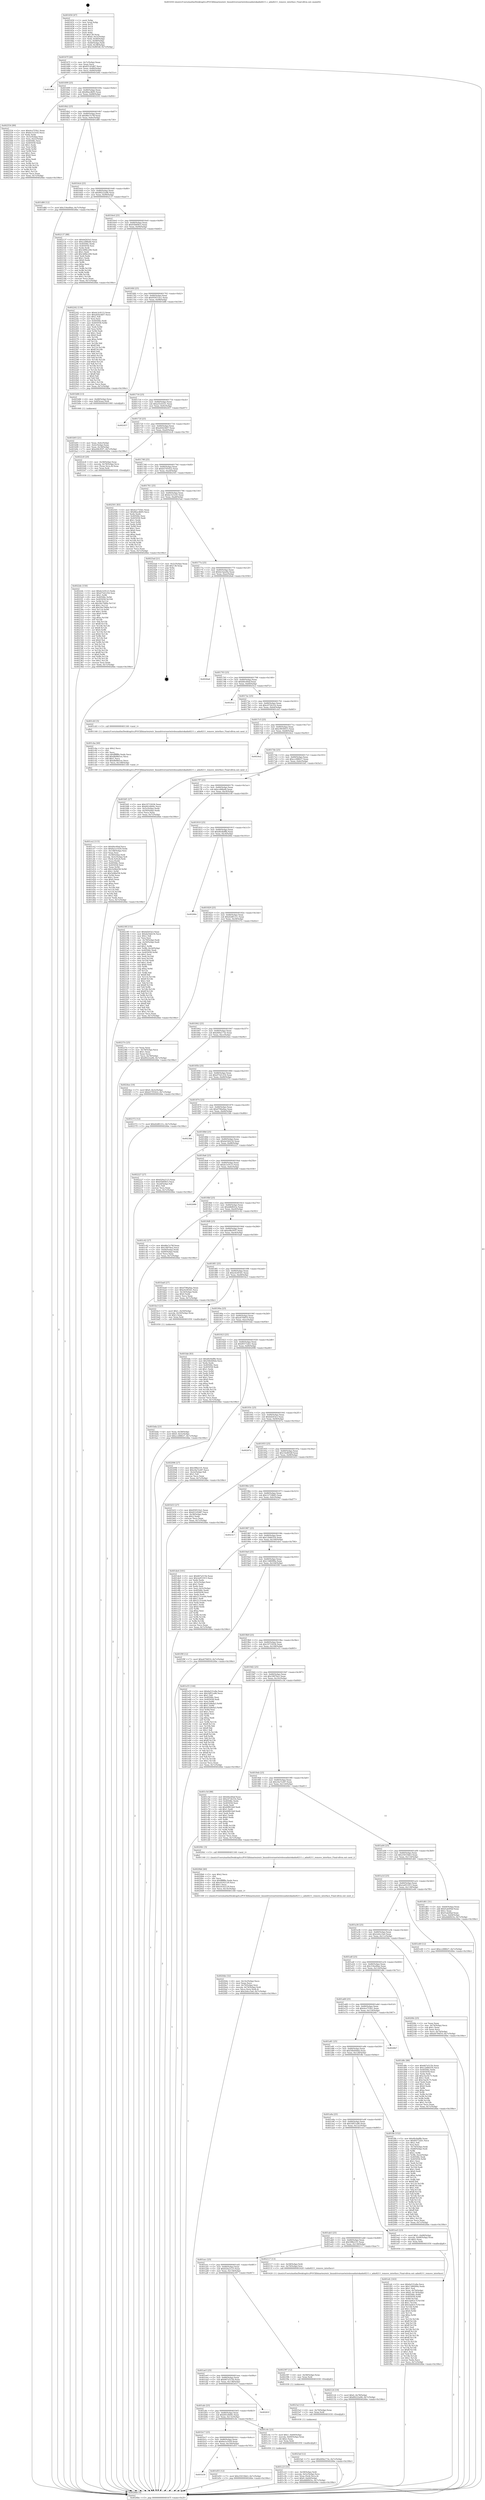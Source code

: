 digraph "0x401650" {
  label = "0x401650 (/mnt/c/Users/mathe/Desktop/tcc/POCII/binaries/extr_linuxdriversnetwirelessadmtekadm8211.c_adm8211_remove_interface_Final-ollvm.out::main(0))"
  labelloc = "t"
  node[shape=record]

  Entry [label="",width=0.3,height=0.3,shape=circle,fillcolor=black,style=filled]
  "0x40167f" [label="{
     0x40167f [26]\l
     | [instrs]\l
     &nbsp;&nbsp;0x40167f \<+3\>: mov -0x7c(%rbp),%eax\l
     &nbsp;&nbsp;0x401682 \<+2\>: mov %eax,%ecx\l
     &nbsp;&nbsp;0x401684 \<+6\>: sub $0x83145d87,%ecx\l
     &nbsp;&nbsp;0x40168a \<+3\>: mov %eax,-0x80(%rbp)\l
     &nbsp;&nbsp;0x40168d \<+6\>: mov %ecx,-0x84(%rbp)\l
     &nbsp;&nbsp;0x401693 \<+6\>: je 0000000000401b6e \<main+0x51e\>\l
  }"]
  "0x401b6e" [label="{
     0x401b6e\l
  }", style=dashed]
  "0x401699" [label="{
     0x401699 [25]\l
     | [instrs]\l
     &nbsp;&nbsp;0x401699 \<+5\>: jmp 000000000040169e \<main+0x4e\>\l
     &nbsp;&nbsp;0x40169e \<+3\>: mov -0x80(%rbp),%eax\l
     &nbsp;&nbsp;0x4016a1 \<+5\>: sub $0x86acdb95,%eax\l
     &nbsp;&nbsp;0x4016a6 \<+6\>: mov %eax,-0x88(%rbp)\l
     &nbsp;&nbsp;0x4016ac \<+6\>: je 0000000000402554 \<main+0xf04\>\l
  }"]
  Exit [label="",width=0.3,height=0.3,shape=circle,fillcolor=black,style=filled,peripheries=2]
  "0x402554" [label="{
     0x402554 [89]\l
     | [instrs]\l
     &nbsp;&nbsp;0x402554 \<+5\>: mov $0x4ce755b1,%eax\l
     &nbsp;&nbsp;0x402559 \<+5\>: mov $0xbc523c45,%ecx\l
     &nbsp;&nbsp;0x40255e \<+2\>: xor %edx,%edx\l
     &nbsp;&nbsp;0x402560 \<+3\>: mov -0x3c(%rbp),%esi\l
     &nbsp;&nbsp;0x402563 \<+3\>: mov %esi,-0x2c(%rbp)\l
     &nbsp;&nbsp;0x402566 \<+7\>: mov 0x40506c,%esi\l
     &nbsp;&nbsp;0x40256d \<+7\>: mov 0x405058,%edi\l
     &nbsp;&nbsp;0x402574 \<+3\>: sub $0x1,%edx\l
     &nbsp;&nbsp;0x402577 \<+3\>: mov %esi,%r8d\l
     &nbsp;&nbsp;0x40257a \<+3\>: add %edx,%r8d\l
     &nbsp;&nbsp;0x40257d \<+4\>: imul %r8d,%esi\l
     &nbsp;&nbsp;0x402581 \<+3\>: and $0x1,%esi\l
     &nbsp;&nbsp;0x402584 \<+3\>: cmp $0x0,%esi\l
     &nbsp;&nbsp;0x402587 \<+4\>: sete %r9b\l
     &nbsp;&nbsp;0x40258b \<+3\>: cmp $0xa,%edi\l
     &nbsp;&nbsp;0x40258e \<+4\>: setl %r10b\l
     &nbsp;&nbsp;0x402592 \<+3\>: mov %r9b,%r11b\l
     &nbsp;&nbsp;0x402595 \<+3\>: and %r10b,%r11b\l
     &nbsp;&nbsp;0x402598 \<+3\>: xor %r10b,%r9b\l
     &nbsp;&nbsp;0x40259b \<+3\>: or %r9b,%r11b\l
     &nbsp;&nbsp;0x40259e \<+4\>: test $0x1,%r11b\l
     &nbsp;&nbsp;0x4025a2 \<+3\>: cmovne %ecx,%eax\l
     &nbsp;&nbsp;0x4025a5 \<+3\>: mov %eax,-0x7c(%rbp)\l
     &nbsp;&nbsp;0x4025a8 \<+5\>: jmp 00000000004026be \<main+0x106e\>\l
  }"]
  "0x4016b2" [label="{
     0x4016b2 [25]\l
     | [instrs]\l
     &nbsp;&nbsp;0x4016b2 \<+5\>: jmp 00000000004016b7 \<main+0x67\>\l
     &nbsp;&nbsp;0x4016b7 \<+3\>: mov -0x80(%rbp),%eax\l
     &nbsp;&nbsp;0x4016ba \<+5\>: sub $0x86e7e79f,%eax\l
     &nbsp;&nbsp;0x4016bf \<+6\>: mov %eax,-0x8c(%rbp)\l
     &nbsp;&nbsp;0x4016c5 \<+6\>: je 0000000000401d80 \<main+0x730\>\l
  }"]
  "0x4023af" [label="{
     0x4023af [12]\l
     | [instrs]\l
     &nbsp;&nbsp;0x4023af \<+7\>: movl $0xd49a173e,-0x7c(%rbp)\l
     &nbsp;&nbsp;0x4023b6 \<+5\>: jmp 00000000004026be \<main+0x106e\>\l
  }"]
  "0x401d80" [label="{
     0x401d80 [12]\l
     | [instrs]\l
     &nbsp;&nbsp;0x401d80 \<+7\>: movl $0x334ed9ae,-0x7c(%rbp)\l
     &nbsp;&nbsp;0x401d87 \<+5\>: jmp 00000000004026be \<main+0x106e\>\l
  }"]
  "0x4016cb" [label="{
     0x4016cb [25]\l
     | [instrs]\l
     &nbsp;&nbsp;0x4016cb \<+5\>: jmp 00000000004016d0 \<main+0x80\>\l
     &nbsp;&nbsp;0x4016d0 \<+3\>: mov -0x80(%rbp),%eax\l
     &nbsp;&nbsp;0x4016d3 \<+5\>: sub $0x89222a96,%eax\l
     &nbsp;&nbsp;0x4016d8 \<+6\>: mov %eax,-0x90(%rbp)\l
     &nbsp;&nbsp;0x4016de \<+6\>: je 0000000000402137 \<main+0xae7\>\l
  }"]
  "0x4023a3" [label="{
     0x4023a3 [12]\l
     | [instrs]\l
     &nbsp;&nbsp;0x4023a3 \<+4\>: mov -0x70(%rbp),%rax\l
     &nbsp;&nbsp;0x4023a7 \<+3\>: mov %rax,%rdi\l
     &nbsp;&nbsp;0x4023aa \<+5\>: call 0000000000401030 \<free@plt\>\l
     | [calls]\l
     &nbsp;&nbsp;0x401030 \{1\} (unknown)\l
  }"]
  "0x402137" [label="{
     0x402137 [88]\l
     | [instrs]\l
     &nbsp;&nbsp;0x402137 \<+5\>: mov $0xbd263e3,%eax\l
     &nbsp;&nbsp;0x40213c \<+5\>: mov $0xcc68fa4b,%ecx\l
     &nbsp;&nbsp;0x402141 \<+7\>: mov 0x40506c,%edx\l
     &nbsp;&nbsp;0x402148 \<+7\>: mov 0x405058,%esi\l
     &nbsp;&nbsp;0x40214f \<+2\>: mov %edx,%edi\l
     &nbsp;&nbsp;0x402151 \<+6\>: sub $0x3d9bc206,%edi\l
     &nbsp;&nbsp;0x402157 \<+3\>: sub $0x1,%edi\l
     &nbsp;&nbsp;0x40215a \<+6\>: add $0x3d9bc206,%edi\l
     &nbsp;&nbsp;0x402160 \<+3\>: imul %edi,%edx\l
     &nbsp;&nbsp;0x402163 \<+3\>: and $0x1,%edx\l
     &nbsp;&nbsp;0x402166 \<+3\>: cmp $0x0,%edx\l
     &nbsp;&nbsp;0x402169 \<+4\>: sete %r8b\l
     &nbsp;&nbsp;0x40216d \<+3\>: cmp $0xa,%esi\l
     &nbsp;&nbsp;0x402170 \<+4\>: setl %r9b\l
     &nbsp;&nbsp;0x402174 \<+3\>: mov %r8b,%r10b\l
     &nbsp;&nbsp;0x402177 \<+3\>: and %r9b,%r10b\l
     &nbsp;&nbsp;0x40217a \<+3\>: xor %r9b,%r8b\l
     &nbsp;&nbsp;0x40217d \<+3\>: or %r8b,%r10b\l
     &nbsp;&nbsp;0x402180 \<+4\>: test $0x1,%r10b\l
     &nbsp;&nbsp;0x402184 \<+3\>: cmovne %ecx,%eax\l
     &nbsp;&nbsp;0x402187 \<+3\>: mov %eax,-0x7c(%rbp)\l
     &nbsp;&nbsp;0x40218a \<+5\>: jmp 00000000004026be \<main+0x106e\>\l
  }"]
  "0x4016e4" [label="{
     0x4016e4 [25]\l
     | [instrs]\l
     &nbsp;&nbsp;0x4016e4 \<+5\>: jmp 00000000004016e9 \<main+0x99\>\l
     &nbsp;&nbsp;0x4016e9 \<+3\>: mov -0x80(%rbp),%eax\l
     &nbsp;&nbsp;0x4016ec \<+5\>: sub $0x93b60fc5,%eax\l
     &nbsp;&nbsp;0x4016f1 \<+6\>: mov %eax,-0x94(%rbp)\l
     &nbsp;&nbsp;0x4016f7 \<+6\>: je 0000000000402242 \<main+0xbf2\>\l
  }"]
  "0x4022dc" [label="{
     0x4022dc [150]\l
     | [instrs]\l
     &nbsp;&nbsp;0x4022dc \<+5\>: mov $0xdc3c9123,%edx\l
     &nbsp;&nbsp;0x4022e1 \<+5\>: mov $0xd75d1254,%esi\l
     &nbsp;&nbsp;0x4022e6 \<+3\>: mov $0x1,%r8b\l
     &nbsp;&nbsp;0x4022e9 \<+8\>: mov 0x40506c,%r9d\l
     &nbsp;&nbsp;0x4022f1 \<+8\>: mov 0x405058,%r10d\l
     &nbsp;&nbsp;0x4022f9 \<+3\>: mov %r9d,%r11d\l
     &nbsp;&nbsp;0x4022fc \<+7\>: sub $0x56e79d0e,%r11d\l
     &nbsp;&nbsp;0x402303 \<+4\>: sub $0x1,%r11d\l
     &nbsp;&nbsp;0x402307 \<+7\>: add $0x56e79d0e,%r11d\l
     &nbsp;&nbsp;0x40230e \<+4\>: imul %r11d,%r9d\l
     &nbsp;&nbsp;0x402312 \<+4\>: and $0x1,%r9d\l
     &nbsp;&nbsp;0x402316 \<+4\>: cmp $0x0,%r9d\l
     &nbsp;&nbsp;0x40231a \<+3\>: sete %bl\l
     &nbsp;&nbsp;0x40231d \<+4\>: cmp $0xa,%r10d\l
     &nbsp;&nbsp;0x402321 \<+4\>: setl %r14b\l
     &nbsp;&nbsp;0x402325 \<+3\>: mov %bl,%r15b\l
     &nbsp;&nbsp;0x402328 \<+4\>: xor $0xff,%r15b\l
     &nbsp;&nbsp;0x40232c \<+3\>: mov %r14b,%r12b\l
     &nbsp;&nbsp;0x40232f \<+4\>: xor $0xff,%r12b\l
     &nbsp;&nbsp;0x402333 \<+4\>: xor $0x0,%r8b\l
     &nbsp;&nbsp;0x402337 \<+3\>: mov %r15b,%r13b\l
     &nbsp;&nbsp;0x40233a \<+4\>: and $0x0,%r13b\l
     &nbsp;&nbsp;0x40233e \<+3\>: and %r8b,%bl\l
     &nbsp;&nbsp;0x402341 \<+3\>: mov %r12b,%al\l
     &nbsp;&nbsp;0x402344 \<+2\>: and $0x0,%al\l
     &nbsp;&nbsp;0x402346 \<+3\>: and %r8b,%r14b\l
     &nbsp;&nbsp;0x402349 \<+3\>: or %bl,%r13b\l
     &nbsp;&nbsp;0x40234c \<+3\>: or %r14b,%al\l
     &nbsp;&nbsp;0x40234f \<+3\>: xor %al,%r13b\l
     &nbsp;&nbsp;0x402352 \<+3\>: or %r12b,%r15b\l
     &nbsp;&nbsp;0x402355 \<+4\>: xor $0xff,%r15b\l
     &nbsp;&nbsp;0x402359 \<+4\>: or $0x0,%r8b\l
     &nbsp;&nbsp;0x40235d \<+3\>: and %r8b,%r15b\l
     &nbsp;&nbsp;0x402360 \<+3\>: or %r15b,%r13b\l
     &nbsp;&nbsp;0x402363 \<+4\>: test $0x1,%r13b\l
     &nbsp;&nbsp;0x402367 \<+3\>: cmovne %esi,%edx\l
     &nbsp;&nbsp;0x40236a \<+3\>: mov %edx,-0x7c(%rbp)\l
     &nbsp;&nbsp;0x40236d \<+5\>: jmp 00000000004026be \<main+0x106e\>\l
  }"]
  "0x402242" [label="{
     0x402242 [134]\l
     | [instrs]\l
     &nbsp;&nbsp;0x402242 \<+5\>: mov $0xdc3c9123,%eax\l
     &nbsp;&nbsp;0x402247 \<+5\>: mov $0xa92b3b07,%ecx\l
     &nbsp;&nbsp;0x40224c \<+2\>: mov $0x1,%dl\l
     &nbsp;&nbsp;0x40224e \<+2\>: xor %esi,%esi\l
     &nbsp;&nbsp;0x402250 \<+7\>: mov 0x40506c,%edi\l
     &nbsp;&nbsp;0x402257 \<+8\>: mov 0x405058,%r8d\l
     &nbsp;&nbsp;0x40225f \<+3\>: sub $0x1,%esi\l
     &nbsp;&nbsp;0x402262 \<+3\>: mov %edi,%r9d\l
     &nbsp;&nbsp;0x402265 \<+3\>: add %esi,%r9d\l
     &nbsp;&nbsp;0x402268 \<+4\>: imul %r9d,%edi\l
     &nbsp;&nbsp;0x40226c \<+3\>: and $0x1,%edi\l
     &nbsp;&nbsp;0x40226f \<+3\>: cmp $0x0,%edi\l
     &nbsp;&nbsp;0x402272 \<+4\>: sete %r10b\l
     &nbsp;&nbsp;0x402276 \<+4\>: cmp $0xa,%r8d\l
     &nbsp;&nbsp;0x40227a \<+4\>: setl %r11b\l
     &nbsp;&nbsp;0x40227e \<+3\>: mov %r10b,%bl\l
     &nbsp;&nbsp;0x402281 \<+3\>: xor $0xff,%bl\l
     &nbsp;&nbsp;0x402284 \<+3\>: mov %r11b,%r14b\l
     &nbsp;&nbsp;0x402287 \<+4\>: xor $0xff,%r14b\l
     &nbsp;&nbsp;0x40228b \<+3\>: xor $0x0,%dl\l
     &nbsp;&nbsp;0x40228e \<+3\>: mov %bl,%r15b\l
     &nbsp;&nbsp;0x402291 \<+4\>: and $0x0,%r15b\l
     &nbsp;&nbsp;0x402295 \<+3\>: and %dl,%r10b\l
     &nbsp;&nbsp;0x402298 \<+3\>: mov %r14b,%r12b\l
     &nbsp;&nbsp;0x40229b \<+4\>: and $0x0,%r12b\l
     &nbsp;&nbsp;0x40229f \<+3\>: and %dl,%r11b\l
     &nbsp;&nbsp;0x4022a2 \<+3\>: or %r10b,%r15b\l
     &nbsp;&nbsp;0x4022a5 \<+3\>: or %r11b,%r12b\l
     &nbsp;&nbsp;0x4022a8 \<+3\>: xor %r12b,%r15b\l
     &nbsp;&nbsp;0x4022ab \<+3\>: or %r14b,%bl\l
     &nbsp;&nbsp;0x4022ae \<+3\>: xor $0xff,%bl\l
     &nbsp;&nbsp;0x4022b1 \<+3\>: or $0x0,%dl\l
     &nbsp;&nbsp;0x4022b4 \<+2\>: and %dl,%bl\l
     &nbsp;&nbsp;0x4022b6 \<+3\>: or %bl,%r15b\l
     &nbsp;&nbsp;0x4022b9 \<+4\>: test $0x1,%r15b\l
     &nbsp;&nbsp;0x4022bd \<+3\>: cmovne %ecx,%eax\l
     &nbsp;&nbsp;0x4022c0 \<+3\>: mov %eax,-0x7c(%rbp)\l
     &nbsp;&nbsp;0x4022c3 \<+5\>: jmp 00000000004026be \<main+0x106e\>\l
  }"]
  "0x4016fd" [label="{
     0x4016fd [25]\l
     | [instrs]\l
     &nbsp;&nbsp;0x4016fd \<+5\>: jmp 0000000000401702 \<main+0xb2\>\l
     &nbsp;&nbsp;0x401702 \<+3\>: mov -0x80(%rbp),%eax\l
     &nbsp;&nbsp;0x401705 \<+5\>: sub $0x959533e1,%eax\l
     &nbsp;&nbsp;0x40170a \<+6\>: mov %eax,-0x98(%rbp)\l
     &nbsp;&nbsp;0x401710 \<+6\>: je 0000000000401b86 \<main+0x536\>\l
  }"]
  "0x402124" [label="{
     0x402124 [19]\l
     | [instrs]\l
     &nbsp;&nbsp;0x402124 \<+7\>: movl $0x0,-0x78(%rbp)\l
     &nbsp;&nbsp;0x40212b \<+7\>: movl $0x89222a96,-0x7c(%rbp)\l
     &nbsp;&nbsp;0x402132 \<+5\>: jmp 00000000004026be \<main+0x106e\>\l
  }"]
  "0x401b86" [label="{
     0x401b86 [13]\l
     | [instrs]\l
     &nbsp;&nbsp;0x401b86 \<+4\>: mov -0x48(%rbp),%rax\l
     &nbsp;&nbsp;0x401b8a \<+4\>: mov 0x8(%rax),%rdi\l
     &nbsp;&nbsp;0x401b8e \<+5\>: call 0000000000401060 \<atoi@plt\>\l
     | [calls]\l
     &nbsp;&nbsp;0x401060 \{1\} (unknown)\l
  }"]
  "0x401716" [label="{
     0x401716 [25]\l
     | [instrs]\l
     &nbsp;&nbsp;0x401716 \<+5\>: jmp 000000000040171b \<main+0xcb\>\l
     &nbsp;&nbsp;0x40171b \<+3\>: mov -0x80(%rbp),%eax\l
     &nbsp;&nbsp;0x40171e \<+5\>: sub $0xa55c6321,%eax\l
     &nbsp;&nbsp;0x401723 \<+6\>: mov %eax,-0x9c(%rbp)\l
     &nbsp;&nbsp;0x401729 \<+6\>: je 0000000000402457 \<main+0xe07\>\l
  }"]
  "0x4020de" [label="{
     0x4020de [32]\l
     | [instrs]\l
     &nbsp;&nbsp;0x4020de \<+6\>: mov -0x14c(%rbp),%ecx\l
     &nbsp;&nbsp;0x4020e4 \<+3\>: imul %eax,%ecx\l
     &nbsp;&nbsp;0x4020e7 \<+4\>: mov -0x70(%rbp),%rsi\l
     &nbsp;&nbsp;0x4020eb \<+4\>: movslq -0x74(%rbp),%rdi\l
     &nbsp;&nbsp;0x4020ef \<+3\>: mov %ecx,(%rsi,%rdi,4)\l
     &nbsp;&nbsp;0x4020f2 \<+7\>: movl $0x2e6cc5a0,-0x7c(%rbp)\l
     &nbsp;&nbsp;0x4020f9 \<+5\>: jmp 00000000004026be \<main+0x106e\>\l
  }"]
  "0x402457" [label="{
     0x402457\l
  }", style=dashed]
  "0x40172f" [label="{
     0x40172f [25]\l
     | [instrs]\l
     &nbsp;&nbsp;0x40172f \<+5\>: jmp 0000000000401734 \<main+0xe4\>\l
     &nbsp;&nbsp;0x401734 \<+3\>: mov -0x80(%rbp),%eax\l
     &nbsp;&nbsp;0x401737 \<+5\>: sub $0xa92b3b07,%eax\l
     &nbsp;&nbsp;0x40173c \<+6\>: mov %eax,-0xa0(%rbp)\l
     &nbsp;&nbsp;0x401742 \<+6\>: je 00000000004022c8 \<main+0xc78\>\l
  }"]
  "0x4020b6" [label="{
     0x4020b6 [40]\l
     | [instrs]\l
     &nbsp;&nbsp;0x4020b6 \<+5\>: mov $0x2,%ecx\l
     &nbsp;&nbsp;0x4020bb \<+1\>: cltd\l
     &nbsp;&nbsp;0x4020bc \<+2\>: idiv %ecx\l
     &nbsp;&nbsp;0x4020be \<+6\>: imul $0xfffffffe,%edx,%ecx\l
     &nbsp;&nbsp;0x4020c4 \<+6\>: sub $0xc6162129,%ecx\l
     &nbsp;&nbsp;0x4020ca \<+3\>: add $0x1,%ecx\l
     &nbsp;&nbsp;0x4020cd \<+6\>: add $0xc6162129,%ecx\l
     &nbsp;&nbsp;0x4020d3 \<+6\>: mov %ecx,-0x14c(%rbp)\l
     &nbsp;&nbsp;0x4020d9 \<+5\>: call 0000000000401160 \<next_i\>\l
     | [calls]\l
     &nbsp;&nbsp;0x401160 \{1\} (/mnt/c/Users/mathe/Desktop/tcc/POCII/binaries/extr_linuxdriversnetwirelessadmtekadm8211.c_adm8211_remove_interface_Final-ollvm.out::next_i)\l
  }"]
  "0x4022c8" [label="{
     0x4022c8 [20]\l
     | [instrs]\l
     &nbsp;&nbsp;0x4022c8 \<+4\>: mov -0x58(%rbp),%rax\l
     &nbsp;&nbsp;0x4022cc \<+4\>: movslq -0x78(%rbp),%rcx\l
     &nbsp;&nbsp;0x4022d0 \<+4\>: mov (%rax,%rcx,8),%rax\l
     &nbsp;&nbsp;0x4022d4 \<+3\>: mov %rax,%rdi\l
     &nbsp;&nbsp;0x4022d7 \<+5\>: call 0000000000401030 \<free@plt\>\l
     | [calls]\l
     &nbsp;&nbsp;0x401030 \{1\} (unknown)\l
  }"]
  "0x401748" [label="{
     0x401748 [25]\l
     | [instrs]\l
     &nbsp;&nbsp;0x401748 \<+5\>: jmp 000000000040174d \<main+0xfd\>\l
     &nbsp;&nbsp;0x40174d \<+3\>: mov -0x80(%rbp),%eax\l
     &nbsp;&nbsp;0x401750 \<+5\>: sub $0xb5705422,%eax\l
     &nbsp;&nbsp;0x401755 \<+6\>: mov %eax,-0xa4(%rbp)\l
     &nbsp;&nbsp;0x40175b \<+6\>: je 0000000000402501 \<main+0xeb1\>\l
  }"]
  "0x401efc" [label="{
     0x401efc [163]\l
     | [instrs]\l
     &nbsp;&nbsp;0x401efc \<+5\>: mov $0x6a531e8a,%ecx\l
     &nbsp;&nbsp;0x401f01 \<+5\>: mov $0x13d6099a,%edx\l
     &nbsp;&nbsp;0x401f06 \<+3\>: mov $0x1,%sil\l
     &nbsp;&nbsp;0x401f09 \<+4\>: mov %rax,-0x70(%rbp)\l
     &nbsp;&nbsp;0x401f0d \<+7\>: movl $0x0,-0x74(%rbp)\l
     &nbsp;&nbsp;0x401f14 \<+8\>: mov 0x40506c,%r8d\l
     &nbsp;&nbsp;0x401f1c \<+8\>: mov 0x405058,%r9d\l
     &nbsp;&nbsp;0x401f24 \<+3\>: mov %r8d,%r10d\l
     &nbsp;&nbsp;0x401f27 \<+7\>: sub $0x5ad43c7f,%r10d\l
     &nbsp;&nbsp;0x401f2e \<+4\>: sub $0x1,%r10d\l
     &nbsp;&nbsp;0x401f32 \<+7\>: add $0x5ad43c7f,%r10d\l
     &nbsp;&nbsp;0x401f39 \<+4\>: imul %r10d,%r8d\l
     &nbsp;&nbsp;0x401f3d \<+4\>: and $0x1,%r8d\l
     &nbsp;&nbsp;0x401f41 \<+4\>: cmp $0x0,%r8d\l
     &nbsp;&nbsp;0x401f45 \<+4\>: sete %r11b\l
     &nbsp;&nbsp;0x401f49 \<+4\>: cmp $0xa,%r9d\l
     &nbsp;&nbsp;0x401f4d \<+3\>: setl %bl\l
     &nbsp;&nbsp;0x401f50 \<+3\>: mov %r11b,%r14b\l
     &nbsp;&nbsp;0x401f53 \<+4\>: xor $0xff,%r14b\l
     &nbsp;&nbsp;0x401f57 \<+3\>: mov %bl,%r15b\l
     &nbsp;&nbsp;0x401f5a \<+4\>: xor $0xff,%r15b\l
     &nbsp;&nbsp;0x401f5e \<+4\>: xor $0x1,%sil\l
     &nbsp;&nbsp;0x401f62 \<+3\>: mov %r14b,%r12b\l
     &nbsp;&nbsp;0x401f65 \<+4\>: and $0xff,%r12b\l
     &nbsp;&nbsp;0x401f69 \<+3\>: and %sil,%r11b\l
     &nbsp;&nbsp;0x401f6c \<+3\>: mov %r15b,%r13b\l
     &nbsp;&nbsp;0x401f6f \<+4\>: and $0xff,%r13b\l
     &nbsp;&nbsp;0x401f73 \<+3\>: and %sil,%bl\l
     &nbsp;&nbsp;0x401f76 \<+3\>: or %r11b,%r12b\l
     &nbsp;&nbsp;0x401f79 \<+3\>: or %bl,%r13b\l
     &nbsp;&nbsp;0x401f7c \<+3\>: xor %r13b,%r12b\l
     &nbsp;&nbsp;0x401f7f \<+3\>: or %r15b,%r14b\l
     &nbsp;&nbsp;0x401f82 \<+4\>: xor $0xff,%r14b\l
     &nbsp;&nbsp;0x401f86 \<+4\>: or $0x1,%sil\l
     &nbsp;&nbsp;0x401f8a \<+3\>: and %sil,%r14b\l
     &nbsp;&nbsp;0x401f8d \<+3\>: or %r14b,%r12b\l
     &nbsp;&nbsp;0x401f90 \<+4\>: test $0x1,%r12b\l
     &nbsp;&nbsp;0x401f94 \<+3\>: cmovne %edx,%ecx\l
     &nbsp;&nbsp;0x401f97 \<+3\>: mov %ecx,-0x7c(%rbp)\l
     &nbsp;&nbsp;0x401f9a \<+5\>: jmp 00000000004026be \<main+0x106e\>\l
  }"]
  "0x402501" [label="{
     0x402501 [83]\l
     | [instrs]\l
     &nbsp;&nbsp;0x402501 \<+5\>: mov $0x4ce755b1,%eax\l
     &nbsp;&nbsp;0x402506 \<+5\>: mov $0x86acdb95,%ecx\l
     &nbsp;&nbsp;0x40250b \<+2\>: xor %edx,%edx\l
     &nbsp;&nbsp;0x40250d \<+7\>: mov 0x40506c,%esi\l
     &nbsp;&nbsp;0x402514 \<+7\>: mov 0x405058,%edi\l
     &nbsp;&nbsp;0x40251b \<+3\>: sub $0x1,%edx\l
     &nbsp;&nbsp;0x40251e \<+3\>: mov %esi,%r8d\l
     &nbsp;&nbsp;0x402521 \<+3\>: add %edx,%r8d\l
     &nbsp;&nbsp;0x402524 \<+4\>: imul %r8d,%esi\l
     &nbsp;&nbsp;0x402528 \<+3\>: and $0x1,%esi\l
     &nbsp;&nbsp;0x40252b \<+3\>: cmp $0x0,%esi\l
     &nbsp;&nbsp;0x40252e \<+4\>: sete %r9b\l
     &nbsp;&nbsp;0x402532 \<+3\>: cmp $0xa,%edi\l
     &nbsp;&nbsp;0x402535 \<+4\>: setl %r10b\l
     &nbsp;&nbsp;0x402539 \<+3\>: mov %r9b,%r11b\l
     &nbsp;&nbsp;0x40253c \<+3\>: and %r10b,%r11b\l
     &nbsp;&nbsp;0x40253f \<+3\>: xor %r10b,%r9b\l
     &nbsp;&nbsp;0x402542 \<+3\>: or %r9b,%r11b\l
     &nbsp;&nbsp;0x402545 \<+4\>: test $0x1,%r11b\l
     &nbsp;&nbsp;0x402549 \<+3\>: cmovne %ecx,%eax\l
     &nbsp;&nbsp;0x40254c \<+3\>: mov %eax,-0x7c(%rbp)\l
     &nbsp;&nbsp;0x40254f \<+5\>: jmp 00000000004026be \<main+0x106e\>\l
  }"]
  "0x401761" [label="{
     0x401761 [25]\l
     | [instrs]\l
     &nbsp;&nbsp;0x401761 \<+5\>: jmp 0000000000401766 \<main+0x116\>\l
     &nbsp;&nbsp;0x401766 \<+3\>: mov -0x80(%rbp),%eax\l
     &nbsp;&nbsp;0x401769 \<+5\>: sub $0xbc523c45,%eax\l
     &nbsp;&nbsp;0x40176e \<+6\>: mov %eax,-0xa8(%rbp)\l
     &nbsp;&nbsp;0x401774 \<+6\>: je 00000000004025ad \<main+0xf5d\>\l
  }"]
  "0x401b30" [label="{
     0x401b30\l
  }", style=dashed]
  "0x4025ad" [label="{
     0x4025ad [21]\l
     | [instrs]\l
     &nbsp;&nbsp;0x4025ad \<+3\>: mov -0x2c(%rbp),%eax\l
     &nbsp;&nbsp;0x4025b0 \<+7\>: add $0x138,%rsp\l
     &nbsp;&nbsp;0x4025b7 \<+1\>: pop %rbx\l
     &nbsp;&nbsp;0x4025b8 \<+2\>: pop %r12\l
     &nbsp;&nbsp;0x4025ba \<+2\>: pop %r13\l
     &nbsp;&nbsp;0x4025bc \<+2\>: pop %r14\l
     &nbsp;&nbsp;0x4025be \<+2\>: pop %r15\l
     &nbsp;&nbsp;0x4025c0 \<+1\>: pop %rbp\l
     &nbsp;&nbsp;0x4025c1 \<+1\>: ret\l
  }"]
  "0x40177a" [label="{
     0x40177a [25]\l
     | [instrs]\l
     &nbsp;&nbsp;0x40177a \<+5\>: jmp 000000000040177f \<main+0x12f\>\l
     &nbsp;&nbsp;0x40177f \<+3\>: mov -0x80(%rbp),%eax\l
     &nbsp;&nbsp;0x401782 \<+5\>: sub $0xbe3aea9a,%eax\l
     &nbsp;&nbsp;0x401787 \<+6\>: mov %eax,-0xac(%rbp)\l
     &nbsp;&nbsp;0x40178d \<+6\>: je 00000000004026a6 \<main+0x1056\>\l
  }"]
  "0x401d55" [label="{
     0x401d55 [12]\l
     | [instrs]\l
     &nbsp;&nbsp;0x401d55 \<+7\>: movl $0x25033bb3,-0x7c(%rbp)\l
     &nbsp;&nbsp;0x401d5c \<+5\>: jmp 00000000004026be \<main+0x106e\>\l
  }"]
  "0x4026a6" [label="{
     0x4026a6\l
  }", style=dashed]
  "0x401793" [label="{
     0x401793 [25]\l
     | [instrs]\l
     &nbsp;&nbsp;0x401793 \<+5\>: jmp 0000000000401798 \<main+0x148\>\l
     &nbsp;&nbsp;0x401798 \<+3\>: mov -0x80(%rbp),%eax\l
     &nbsp;&nbsp;0x40179b \<+5\>: sub $0xbfec60af,%eax\l
     &nbsp;&nbsp;0x4017a0 \<+6\>: mov %eax,-0xb0(%rbp)\l
     &nbsp;&nbsp;0x4017a6 \<+6\>: je 00000000004025c2 \<main+0xf72\>\l
  }"]
  "0x401ce2" [label="{
     0x401ce2 [115]\l
     | [instrs]\l
     &nbsp;&nbsp;0x401ce2 \<+5\>: mov $0xbfec60af,%ecx\l
     &nbsp;&nbsp;0x401ce7 \<+5\>: mov $0x6a1e1029,%edx\l
     &nbsp;&nbsp;0x401cec \<+6\>: mov -0x148(%rbp),%esi\l
     &nbsp;&nbsp;0x401cf2 \<+3\>: imul %eax,%esi\l
     &nbsp;&nbsp;0x401cf5 \<+4\>: mov -0x58(%rbp),%rdi\l
     &nbsp;&nbsp;0x401cf9 \<+4\>: movslq -0x5c(%rbp),%r8\l
     &nbsp;&nbsp;0x401cfd \<+4\>: mov (%rdi,%r8,8),%rdi\l
     &nbsp;&nbsp;0x401d01 \<+2\>: mov %esi,(%rdi)\l
     &nbsp;&nbsp;0x401d03 \<+7\>: mov 0x40506c,%eax\l
     &nbsp;&nbsp;0x401d0a \<+7\>: mov 0x405058,%esi\l
     &nbsp;&nbsp;0x401d11 \<+3\>: mov %eax,%r9d\l
     &nbsp;&nbsp;0x401d14 \<+7\>: add $0x5e96ef38,%r9d\l
     &nbsp;&nbsp;0x401d1b \<+4\>: sub $0x1,%r9d\l
     &nbsp;&nbsp;0x401d1f \<+7\>: sub $0x5e96ef38,%r9d\l
     &nbsp;&nbsp;0x401d26 \<+4\>: imul %r9d,%eax\l
     &nbsp;&nbsp;0x401d2a \<+3\>: and $0x1,%eax\l
     &nbsp;&nbsp;0x401d2d \<+3\>: cmp $0x0,%eax\l
     &nbsp;&nbsp;0x401d30 \<+4\>: sete %r10b\l
     &nbsp;&nbsp;0x401d34 \<+3\>: cmp $0xa,%esi\l
     &nbsp;&nbsp;0x401d37 \<+4\>: setl %r11b\l
     &nbsp;&nbsp;0x401d3b \<+3\>: mov %r10b,%bl\l
     &nbsp;&nbsp;0x401d3e \<+3\>: and %r11b,%bl\l
     &nbsp;&nbsp;0x401d41 \<+3\>: xor %r11b,%r10b\l
     &nbsp;&nbsp;0x401d44 \<+3\>: or %r10b,%bl\l
     &nbsp;&nbsp;0x401d47 \<+3\>: test $0x1,%bl\l
     &nbsp;&nbsp;0x401d4a \<+3\>: cmovne %edx,%ecx\l
     &nbsp;&nbsp;0x401d4d \<+3\>: mov %ecx,-0x7c(%rbp)\l
     &nbsp;&nbsp;0x401d50 \<+5\>: jmp 00000000004026be \<main+0x106e\>\l
  }"]
  "0x4025c2" [label="{
     0x4025c2\l
  }", style=dashed]
  "0x4017ac" [label="{
     0x4017ac [25]\l
     | [instrs]\l
     &nbsp;&nbsp;0x4017ac \<+5\>: jmp 00000000004017b1 \<main+0x161\>\l
     &nbsp;&nbsp;0x4017b1 \<+3\>: mov -0x80(%rbp),%eax\l
     &nbsp;&nbsp;0x4017b4 \<+5\>: sub $0xc072b31b,%eax\l
     &nbsp;&nbsp;0x4017b9 \<+6\>: mov %eax,-0xb4(%rbp)\l
     &nbsp;&nbsp;0x4017bf \<+6\>: je 0000000000401cb5 \<main+0x665\>\l
  }"]
  "0x401cba" [label="{
     0x401cba [40]\l
     | [instrs]\l
     &nbsp;&nbsp;0x401cba \<+5\>: mov $0x2,%ecx\l
     &nbsp;&nbsp;0x401cbf \<+1\>: cltd\l
     &nbsp;&nbsp;0x401cc0 \<+2\>: idiv %ecx\l
     &nbsp;&nbsp;0x401cc2 \<+6\>: imul $0xfffffffe,%edx,%ecx\l
     &nbsp;&nbsp;0x401cc8 \<+6\>: add $0xdb08d1ec,%ecx\l
     &nbsp;&nbsp;0x401cce \<+3\>: add $0x1,%ecx\l
     &nbsp;&nbsp;0x401cd1 \<+6\>: sub $0xdb08d1ec,%ecx\l
     &nbsp;&nbsp;0x401cd7 \<+6\>: mov %ecx,-0x148(%rbp)\l
     &nbsp;&nbsp;0x401cdd \<+5\>: call 0000000000401160 \<next_i\>\l
     | [calls]\l
     &nbsp;&nbsp;0x401160 \{1\} (/mnt/c/Users/mathe/Desktop/tcc/POCII/binaries/extr_linuxdriversnetwirelessadmtekadm8211.c_adm8211_remove_interface_Final-ollvm.out::next_i)\l
  }"]
  "0x401cb5" [label="{
     0x401cb5 [5]\l
     | [instrs]\l
     &nbsp;&nbsp;0x401cb5 \<+5\>: call 0000000000401160 \<next_i\>\l
     | [calls]\l
     &nbsp;&nbsp;0x401160 \{1\} (/mnt/c/Users/mathe/Desktop/tcc/POCII/binaries/extr_linuxdriversnetwirelessadmtekadm8211.c_adm8211_remove_interface_Final-ollvm.out::next_i)\l
  }"]
  "0x4017c5" [label="{
     0x4017c5 [25]\l
     | [instrs]\l
     &nbsp;&nbsp;0x4017c5 \<+5\>: jmp 00000000004017ca \<main+0x17a\>\l
     &nbsp;&nbsp;0x4017ca \<+3\>: mov -0x80(%rbp),%eax\l
     &nbsp;&nbsp;0x4017cd \<+5\>: sub $0xc9930015,%eax\l
     &nbsp;&nbsp;0x4017d2 \<+6\>: mov %eax,-0xb8(%rbp)\l
     &nbsp;&nbsp;0x4017d8 \<+6\>: je 00000000004024e2 \<main+0xe92\>\l
  }"]
  "0x401c23" [label="{
     0x401c23 [31]\l
     | [instrs]\l
     &nbsp;&nbsp;0x401c23 \<+4\>: mov -0x58(%rbp),%rdi\l
     &nbsp;&nbsp;0x401c27 \<+4\>: movslq -0x5c(%rbp),%rcx\l
     &nbsp;&nbsp;0x401c2b \<+4\>: mov %rax,(%rdi,%rcx,8)\l
     &nbsp;&nbsp;0x401c2f \<+7\>: movl $0x0,-0x64(%rbp)\l
     &nbsp;&nbsp;0x401c36 \<+7\>: movl $0xddbf643e,-0x7c(%rbp)\l
     &nbsp;&nbsp;0x401c3d \<+5\>: jmp 00000000004026be \<main+0x106e\>\l
  }"]
  "0x4024e2" [label="{
     0x4024e2\l
  }", style=dashed]
  "0x4017de" [label="{
     0x4017de [25]\l
     | [instrs]\l
     &nbsp;&nbsp;0x4017de \<+5\>: jmp 00000000004017e3 \<main+0x193\>\l
     &nbsp;&nbsp;0x4017e3 \<+3\>: mov -0x80(%rbp),%eax\l
     &nbsp;&nbsp;0x4017e6 \<+5\>: sub $0xcc288627,%eax\l
     &nbsp;&nbsp;0x4017eb \<+6\>: mov %eax,-0xbc(%rbp)\l
     &nbsp;&nbsp;0x4017f1 \<+6\>: je 0000000000401bf1 \<main+0x5a1\>\l
  }"]
  "0x401b17" [label="{
     0x401b17 [25]\l
     | [instrs]\l
     &nbsp;&nbsp;0x401b17 \<+5\>: jmp 0000000000401b1c \<main+0x4cc\>\l
     &nbsp;&nbsp;0x401b1c \<+3\>: mov -0x80(%rbp),%eax\l
     &nbsp;&nbsp;0x401b1f \<+5\>: sub $0x6a1e1029,%eax\l
     &nbsp;&nbsp;0x401b24 \<+6\>: mov %eax,-0x140(%rbp)\l
     &nbsp;&nbsp;0x401b2a \<+6\>: je 0000000000401d55 \<main+0x705\>\l
  }"]
  "0x401bf1" [label="{
     0x401bf1 [27]\l
     | [instrs]\l
     &nbsp;&nbsp;0x401bf1 \<+5\>: mov $0x19733036,%eax\l
     &nbsp;&nbsp;0x401bf6 \<+5\>: mov $0x691d400c,%ecx\l
     &nbsp;&nbsp;0x401bfb \<+3\>: mov -0x5c(%rbp),%edx\l
     &nbsp;&nbsp;0x401bfe \<+3\>: cmp -0x50(%rbp),%edx\l
     &nbsp;&nbsp;0x401c01 \<+3\>: cmovl %ecx,%eax\l
     &nbsp;&nbsp;0x401c04 \<+3\>: mov %eax,-0x7c(%rbp)\l
     &nbsp;&nbsp;0x401c07 \<+5\>: jmp 00000000004026be \<main+0x106e\>\l
  }"]
  "0x4017f7" [label="{
     0x4017f7 [25]\l
     | [instrs]\l
     &nbsp;&nbsp;0x4017f7 \<+5\>: jmp 00000000004017fc \<main+0x1ac\>\l
     &nbsp;&nbsp;0x4017fc \<+3\>: mov -0x80(%rbp),%eax\l
     &nbsp;&nbsp;0x4017ff \<+5\>: sub $0xcc68fa4b,%eax\l
     &nbsp;&nbsp;0x401804 \<+6\>: mov %eax,-0xc0(%rbp)\l
     &nbsp;&nbsp;0x40180a \<+6\>: je 000000000040218f \<main+0xb3f\>\l
  }"]
  "0x401c0c" [label="{
     0x401c0c [23]\l
     | [instrs]\l
     &nbsp;&nbsp;0x401c0c \<+7\>: movl $0x1,-0x60(%rbp)\l
     &nbsp;&nbsp;0x401c13 \<+4\>: movslq -0x60(%rbp),%rax\l
     &nbsp;&nbsp;0x401c17 \<+4\>: shl $0x2,%rax\l
     &nbsp;&nbsp;0x401c1b \<+3\>: mov %rax,%rdi\l
     &nbsp;&nbsp;0x401c1e \<+5\>: call 0000000000401050 \<malloc@plt\>\l
     | [calls]\l
     &nbsp;&nbsp;0x401050 \{1\} (unknown)\l
  }"]
  "0x40218f" [label="{
     0x40218f [152]\l
     | [instrs]\l
     &nbsp;&nbsp;0x40218f \<+5\>: mov $0xbd263e3,%eax\l
     &nbsp;&nbsp;0x402194 \<+5\>: mov $0xda54d234,%ecx\l
     &nbsp;&nbsp;0x402199 \<+2\>: mov $0x1,%dl\l
     &nbsp;&nbsp;0x40219b \<+2\>: xor %esi,%esi\l
     &nbsp;&nbsp;0x40219d \<+3\>: mov -0x78(%rbp),%edi\l
     &nbsp;&nbsp;0x4021a0 \<+3\>: cmp -0x50(%rbp),%edi\l
     &nbsp;&nbsp;0x4021a3 \<+4\>: setl %r8b\l
     &nbsp;&nbsp;0x4021a7 \<+4\>: and $0x1,%r8b\l
     &nbsp;&nbsp;0x4021ab \<+4\>: mov %r8b,-0x2d(%rbp)\l
     &nbsp;&nbsp;0x4021af \<+7\>: mov 0x40506c,%edi\l
     &nbsp;&nbsp;0x4021b6 \<+8\>: mov 0x405058,%r9d\l
     &nbsp;&nbsp;0x4021be \<+3\>: sub $0x1,%esi\l
     &nbsp;&nbsp;0x4021c1 \<+3\>: mov %edi,%r10d\l
     &nbsp;&nbsp;0x4021c4 \<+3\>: add %esi,%r10d\l
     &nbsp;&nbsp;0x4021c7 \<+4\>: imul %r10d,%edi\l
     &nbsp;&nbsp;0x4021cb \<+3\>: and $0x1,%edi\l
     &nbsp;&nbsp;0x4021ce \<+3\>: cmp $0x0,%edi\l
     &nbsp;&nbsp;0x4021d1 \<+4\>: sete %r8b\l
     &nbsp;&nbsp;0x4021d5 \<+4\>: cmp $0xa,%r9d\l
     &nbsp;&nbsp;0x4021d9 \<+4\>: setl %r11b\l
     &nbsp;&nbsp;0x4021dd \<+3\>: mov %r8b,%bl\l
     &nbsp;&nbsp;0x4021e0 \<+3\>: xor $0xff,%bl\l
     &nbsp;&nbsp;0x4021e3 \<+3\>: mov %r11b,%r14b\l
     &nbsp;&nbsp;0x4021e6 \<+4\>: xor $0xff,%r14b\l
     &nbsp;&nbsp;0x4021ea \<+3\>: xor $0x1,%dl\l
     &nbsp;&nbsp;0x4021ed \<+3\>: mov %bl,%r15b\l
     &nbsp;&nbsp;0x4021f0 \<+4\>: and $0xff,%r15b\l
     &nbsp;&nbsp;0x4021f4 \<+3\>: and %dl,%r8b\l
     &nbsp;&nbsp;0x4021f7 \<+3\>: mov %r14b,%r12b\l
     &nbsp;&nbsp;0x4021fa \<+4\>: and $0xff,%r12b\l
     &nbsp;&nbsp;0x4021fe \<+3\>: and %dl,%r11b\l
     &nbsp;&nbsp;0x402201 \<+3\>: or %r8b,%r15b\l
     &nbsp;&nbsp;0x402204 \<+3\>: or %r11b,%r12b\l
     &nbsp;&nbsp;0x402207 \<+3\>: xor %r12b,%r15b\l
     &nbsp;&nbsp;0x40220a \<+3\>: or %r14b,%bl\l
     &nbsp;&nbsp;0x40220d \<+3\>: xor $0xff,%bl\l
     &nbsp;&nbsp;0x402210 \<+3\>: or $0x1,%dl\l
     &nbsp;&nbsp;0x402213 \<+2\>: and %dl,%bl\l
     &nbsp;&nbsp;0x402215 \<+3\>: or %bl,%r15b\l
     &nbsp;&nbsp;0x402218 \<+4\>: test $0x1,%r15b\l
     &nbsp;&nbsp;0x40221c \<+3\>: cmovne %ecx,%eax\l
     &nbsp;&nbsp;0x40221f \<+3\>: mov %eax,-0x7c(%rbp)\l
     &nbsp;&nbsp;0x402222 \<+5\>: jmp 00000000004026be \<main+0x106e\>\l
  }"]
  "0x401810" [label="{
     0x401810 [25]\l
     | [instrs]\l
     &nbsp;&nbsp;0x401810 \<+5\>: jmp 0000000000401815 \<main+0x1c5\>\l
     &nbsp;&nbsp;0x401815 \<+3\>: mov -0x80(%rbp),%eax\l
     &nbsp;&nbsp;0x401818 \<+5\>: sub $0xd0c8af8b,%eax\l
     &nbsp;&nbsp;0x40181d \<+6\>: mov %eax,-0xc4(%rbp)\l
     &nbsp;&nbsp;0x401823 \<+6\>: je 000000000040266e \<main+0x101e\>\l
  }"]
  "0x401afe" [label="{
     0x401afe [25]\l
     | [instrs]\l
     &nbsp;&nbsp;0x401afe \<+5\>: jmp 0000000000401b03 \<main+0x4b3\>\l
     &nbsp;&nbsp;0x401b03 \<+3\>: mov -0x80(%rbp),%eax\l
     &nbsp;&nbsp;0x401b06 \<+5\>: sub $0x691d400c,%eax\l
     &nbsp;&nbsp;0x401b0b \<+6\>: mov %eax,-0x13c(%rbp)\l
     &nbsp;&nbsp;0x401b11 \<+6\>: je 0000000000401c0c \<main+0x5bc\>\l
  }"]
  "0x40266e" [label="{
     0x40266e\l
  }", style=dashed]
  "0x401829" [label="{
     0x401829 [25]\l
     | [instrs]\l
     &nbsp;&nbsp;0x401829 \<+5\>: jmp 000000000040182e \<main+0x1de\>\l
     &nbsp;&nbsp;0x40182e \<+3\>: mov -0x80(%rbp),%eax\l
     &nbsp;&nbsp;0x401831 \<+5\>: sub $0xd2d8121c,%eax\l
     &nbsp;&nbsp;0x401836 \<+6\>: mov %eax,-0xc8(%rbp)\l
     &nbsp;&nbsp;0x40183c \<+6\>: je 000000000040237e \<main+0xd2e\>\l
  }"]
  "0x40261f" [label="{
     0x40261f\l
  }", style=dashed]
  "0x40237e" [label="{
     0x40237e [25]\l
     | [instrs]\l
     &nbsp;&nbsp;0x40237e \<+2\>: xor %eax,%eax\l
     &nbsp;&nbsp;0x402380 \<+3\>: mov -0x78(%rbp),%ecx\l
     &nbsp;&nbsp;0x402383 \<+3\>: sub $0x1,%eax\l
     &nbsp;&nbsp;0x402386 \<+2\>: sub %eax,%ecx\l
     &nbsp;&nbsp;0x402388 \<+3\>: mov %ecx,-0x78(%rbp)\l
     &nbsp;&nbsp;0x40238b \<+7\>: movl $0x89222a96,-0x7c(%rbp)\l
     &nbsp;&nbsp;0x402392 \<+5\>: jmp 00000000004026be \<main+0x106e\>\l
  }"]
  "0x401842" [label="{
     0x401842 [25]\l
     | [instrs]\l
     &nbsp;&nbsp;0x401842 \<+5\>: jmp 0000000000401847 \<main+0x1f7\>\l
     &nbsp;&nbsp;0x401847 \<+3\>: mov -0x80(%rbp),%eax\l
     &nbsp;&nbsp;0x40184a \<+5\>: sub $0xd49a173e,%eax\l
     &nbsp;&nbsp;0x40184f \<+6\>: mov %eax,-0xcc(%rbp)\l
     &nbsp;&nbsp;0x401855 \<+6\>: je 00000000004024ee \<main+0xe9e\>\l
  }"]
  "0x401ae5" [label="{
     0x401ae5 [25]\l
     | [instrs]\l
     &nbsp;&nbsp;0x401ae5 \<+5\>: jmp 0000000000401aea \<main+0x49a\>\l
     &nbsp;&nbsp;0x401aea \<+3\>: mov -0x80(%rbp),%eax\l
     &nbsp;&nbsp;0x401aed \<+5\>: sub $0x667a515b,%eax\l
     &nbsp;&nbsp;0x401af2 \<+6\>: mov %eax,-0x138(%rbp)\l
     &nbsp;&nbsp;0x401af8 \<+6\>: je 000000000040261f \<main+0xfcf\>\l
  }"]
  "0x4024ee" [label="{
     0x4024ee [19]\l
     | [instrs]\l
     &nbsp;&nbsp;0x4024ee \<+7\>: movl $0x0,-0x3c(%rbp)\l
     &nbsp;&nbsp;0x4024f5 \<+7\>: movl $0xb5705422,-0x7c(%rbp)\l
     &nbsp;&nbsp;0x4024fc \<+5\>: jmp 00000000004026be \<main+0x106e\>\l
  }"]
  "0x40185b" [label="{
     0x40185b [25]\l
     | [instrs]\l
     &nbsp;&nbsp;0x40185b \<+5\>: jmp 0000000000401860 \<main+0x210\>\l
     &nbsp;&nbsp;0x401860 \<+3\>: mov -0x80(%rbp),%eax\l
     &nbsp;&nbsp;0x401863 \<+5\>: sub $0xd75d1254,%eax\l
     &nbsp;&nbsp;0x401868 \<+6\>: mov %eax,-0xd0(%rbp)\l
     &nbsp;&nbsp;0x40186e \<+6\>: je 0000000000402372 \<main+0xd22\>\l
  }"]
  "0x402397" [label="{
     0x402397 [12]\l
     | [instrs]\l
     &nbsp;&nbsp;0x402397 \<+4\>: mov -0x58(%rbp),%rax\l
     &nbsp;&nbsp;0x40239b \<+3\>: mov %rax,%rdi\l
     &nbsp;&nbsp;0x40239e \<+5\>: call 0000000000401030 \<free@plt\>\l
     | [calls]\l
     &nbsp;&nbsp;0x401030 \{1\} (unknown)\l
  }"]
  "0x402372" [label="{
     0x402372 [12]\l
     | [instrs]\l
     &nbsp;&nbsp;0x402372 \<+7\>: movl $0xd2d8121c,-0x7c(%rbp)\l
     &nbsp;&nbsp;0x402379 \<+5\>: jmp 00000000004026be \<main+0x106e\>\l
  }"]
  "0x401874" [label="{
     0x401874 [25]\l
     | [instrs]\l
     &nbsp;&nbsp;0x401874 \<+5\>: jmp 0000000000401879 \<main+0x229\>\l
     &nbsp;&nbsp;0x401879 \<+3\>: mov -0x80(%rbp),%eax\l
     &nbsp;&nbsp;0x40187c \<+5\>: sub $0xd796a9aa,%eax\l
     &nbsp;&nbsp;0x401881 \<+6\>: mov %eax,-0xd4(%rbp)\l
     &nbsp;&nbsp;0x401887 \<+6\>: je 00000000004023bb \<main+0xd6b\>\l
  }"]
  "0x401acc" [label="{
     0x401acc [25]\l
     | [instrs]\l
     &nbsp;&nbsp;0x401acc \<+5\>: jmp 0000000000401ad1 \<main+0x481\>\l
     &nbsp;&nbsp;0x401ad1 \<+3\>: mov -0x80(%rbp),%eax\l
     &nbsp;&nbsp;0x401ad4 \<+5\>: sub $0x620a2123,%eax\l
     &nbsp;&nbsp;0x401ad9 \<+6\>: mov %eax,-0x134(%rbp)\l
     &nbsp;&nbsp;0x401adf \<+6\>: je 0000000000402397 \<main+0xd47\>\l
  }"]
  "0x4023bb" [label="{
     0x4023bb\l
  }", style=dashed]
  "0x40188d" [label="{
     0x40188d [25]\l
     | [instrs]\l
     &nbsp;&nbsp;0x40188d \<+5\>: jmp 0000000000401892 \<main+0x242\>\l
     &nbsp;&nbsp;0x401892 \<+3\>: mov -0x80(%rbp),%eax\l
     &nbsp;&nbsp;0x401895 \<+5\>: sub $0xda54d234,%eax\l
     &nbsp;&nbsp;0x40189a \<+6\>: mov %eax,-0xd8(%rbp)\l
     &nbsp;&nbsp;0x4018a0 \<+6\>: je 0000000000402227 \<main+0xbd7\>\l
  }"]
  "0x402117" [label="{
     0x402117 [13]\l
     | [instrs]\l
     &nbsp;&nbsp;0x402117 \<+4\>: mov -0x58(%rbp),%rdi\l
     &nbsp;&nbsp;0x40211b \<+4\>: mov -0x70(%rbp),%rsi\l
     &nbsp;&nbsp;0x40211f \<+5\>: call 0000000000401620 \<adm8211_remove_interface\>\l
     | [calls]\l
     &nbsp;&nbsp;0x401620 \{1\} (/mnt/c/Users/mathe/Desktop/tcc/POCII/binaries/extr_linuxdriversnetwirelessadmtekadm8211.c_adm8211_remove_interface_Final-ollvm.out::adm8211_remove_interface)\l
  }"]
  "0x402227" [label="{
     0x402227 [27]\l
     | [instrs]\l
     &nbsp;&nbsp;0x402227 \<+5\>: mov $0x620a2123,%eax\l
     &nbsp;&nbsp;0x40222c \<+5\>: mov $0x93b60fc5,%ecx\l
     &nbsp;&nbsp;0x402231 \<+3\>: mov -0x2d(%rbp),%dl\l
     &nbsp;&nbsp;0x402234 \<+3\>: test $0x1,%dl\l
     &nbsp;&nbsp;0x402237 \<+3\>: cmovne %ecx,%eax\l
     &nbsp;&nbsp;0x40223a \<+3\>: mov %eax,-0x7c(%rbp)\l
     &nbsp;&nbsp;0x40223d \<+5\>: jmp 00000000004026be \<main+0x106e\>\l
  }"]
  "0x4018a6" [label="{
     0x4018a6 [25]\l
     | [instrs]\l
     &nbsp;&nbsp;0x4018a6 \<+5\>: jmp 00000000004018ab \<main+0x25b\>\l
     &nbsp;&nbsp;0x4018ab \<+3\>: mov -0x80(%rbp),%eax\l
     &nbsp;&nbsp;0x4018ae \<+5\>: sub $0xdc3c9123,%eax\l
     &nbsp;&nbsp;0x4018b3 \<+6\>: mov %eax,-0xdc(%rbp)\l
     &nbsp;&nbsp;0x4018b9 \<+6\>: je 0000000000402686 \<main+0x1036\>\l
  }"]
  "0x401ab3" [label="{
     0x401ab3 [25]\l
     | [instrs]\l
     &nbsp;&nbsp;0x401ab3 \<+5\>: jmp 0000000000401ab8 \<main+0x468\>\l
     &nbsp;&nbsp;0x401ab8 \<+3\>: mov -0x80(%rbp),%eax\l
     &nbsp;&nbsp;0x401abb \<+5\>: sub $0x5f8b21f1,%eax\l
     &nbsp;&nbsp;0x401ac0 \<+6\>: mov %eax,-0x130(%rbp)\l
     &nbsp;&nbsp;0x401ac6 \<+6\>: je 0000000000402117 \<main+0xac7\>\l
  }"]
  "0x402686" [label="{
     0x402686\l
  }", style=dashed]
  "0x4018bf" [label="{
     0x4018bf [25]\l
     | [instrs]\l
     &nbsp;&nbsp;0x4018bf \<+5\>: jmp 00000000004018c4 \<main+0x274\>\l
     &nbsp;&nbsp;0x4018c4 \<+3\>: mov -0x80(%rbp),%eax\l
     &nbsp;&nbsp;0x4018c7 \<+5\>: sub $0xddbf643e,%eax\l
     &nbsp;&nbsp;0x4018cc \<+6\>: mov %eax,-0xe0(%rbp)\l
     &nbsp;&nbsp;0x4018d2 \<+6\>: je 0000000000401c42 \<main+0x5f2\>\l
  }"]
  "0x401ee5" [label="{
     0x401ee5 [23]\l
     | [instrs]\l
     &nbsp;&nbsp;0x401ee5 \<+7\>: movl $0x1,-0x68(%rbp)\l
     &nbsp;&nbsp;0x401eec \<+4\>: movslq -0x68(%rbp),%rax\l
     &nbsp;&nbsp;0x401ef0 \<+4\>: shl $0x2,%rax\l
     &nbsp;&nbsp;0x401ef4 \<+3\>: mov %rax,%rdi\l
     &nbsp;&nbsp;0x401ef7 \<+5\>: call 0000000000401050 \<malloc@plt\>\l
     | [calls]\l
     &nbsp;&nbsp;0x401050 \{1\} (unknown)\l
  }"]
  "0x401c42" [label="{
     0x401c42 [27]\l
     | [instrs]\l
     &nbsp;&nbsp;0x401c42 \<+5\>: mov $0x86e7e79f,%eax\l
     &nbsp;&nbsp;0x401c47 \<+5\>: mov $0x1f6f76e2,%ecx\l
     &nbsp;&nbsp;0x401c4c \<+3\>: mov -0x64(%rbp),%edx\l
     &nbsp;&nbsp;0x401c4f \<+3\>: cmp -0x60(%rbp),%edx\l
     &nbsp;&nbsp;0x401c52 \<+3\>: cmovl %ecx,%eax\l
     &nbsp;&nbsp;0x401c55 \<+3\>: mov %eax,-0x7c(%rbp)\l
     &nbsp;&nbsp;0x401c58 \<+5\>: jmp 00000000004026be \<main+0x106e\>\l
  }"]
  "0x4018d8" [label="{
     0x4018d8 [25]\l
     | [instrs]\l
     &nbsp;&nbsp;0x4018d8 \<+5\>: jmp 00000000004018dd \<main+0x28d\>\l
     &nbsp;&nbsp;0x4018dd \<+3\>: mov -0x80(%rbp),%eax\l
     &nbsp;&nbsp;0x4018e0 \<+5\>: sub $0xe08c95f7,%eax\l
     &nbsp;&nbsp;0x4018e5 \<+6\>: mov %eax,-0xe4(%rbp)\l
     &nbsp;&nbsp;0x4018eb \<+6\>: je 0000000000401ba8 \<main+0x558\>\l
  }"]
  "0x401a9a" [label="{
     0x401a9a [25]\l
     | [instrs]\l
     &nbsp;&nbsp;0x401a9a \<+5\>: jmp 0000000000401a9f \<main+0x44f\>\l
     &nbsp;&nbsp;0x401a9f \<+3\>: mov -0x80(%rbp),%eax\l
     &nbsp;&nbsp;0x401aa2 \<+5\>: sub $0x5df51a96,%eax\l
     &nbsp;&nbsp;0x401aa7 \<+6\>: mov %eax,-0x12c(%rbp)\l
     &nbsp;&nbsp;0x401aad \<+6\>: je 0000000000401ee5 \<main+0x895\>\l
  }"]
  "0x401ba8" [label="{
     0x401ba8 [27]\l
     | [instrs]\l
     &nbsp;&nbsp;0x401ba8 \<+5\>: mov $0xd796a9aa,%eax\l
     &nbsp;&nbsp;0x401bad \<+5\>: mov $0xe424f3d1,%ecx\l
     &nbsp;&nbsp;0x401bb2 \<+3\>: mov -0x34(%rbp),%edx\l
     &nbsp;&nbsp;0x401bb5 \<+3\>: cmp $0x0,%edx\l
     &nbsp;&nbsp;0x401bb8 \<+3\>: cmove %ecx,%eax\l
     &nbsp;&nbsp;0x401bbb \<+3\>: mov %eax,-0x7c(%rbp)\l
     &nbsp;&nbsp;0x401bbe \<+5\>: jmp 00000000004026be \<main+0x106e\>\l
  }"]
  "0x4018f1" [label="{
     0x4018f1 [25]\l
     | [instrs]\l
     &nbsp;&nbsp;0x4018f1 \<+5\>: jmp 00000000004018f6 \<main+0x2a6\>\l
     &nbsp;&nbsp;0x4018f6 \<+3\>: mov -0x80(%rbp),%eax\l
     &nbsp;&nbsp;0x4018f9 \<+5\>: sub $0xe424f3d1,%eax\l
     &nbsp;&nbsp;0x4018fe \<+6\>: mov %eax,-0xe8(%rbp)\l
     &nbsp;&nbsp;0x401904 \<+6\>: je 0000000000401bc3 \<main+0x573\>\l
  }"]
  "0x401ffe" [label="{
     0x401ffe [152]\l
     | [instrs]\l
     &nbsp;&nbsp;0x401ffe \<+5\>: mov $0xd0c8af8b,%eax\l
     &nbsp;&nbsp;0x402003 \<+5\>: mov $0xf05732b1,%ecx\l
     &nbsp;&nbsp;0x402008 \<+2\>: mov $0x1,%dl\l
     &nbsp;&nbsp;0x40200a \<+2\>: xor %esi,%esi\l
     &nbsp;&nbsp;0x40200c \<+3\>: mov -0x74(%rbp),%edi\l
     &nbsp;&nbsp;0x40200f \<+3\>: cmp -0x68(%rbp),%edi\l
     &nbsp;&nbsp;0x402012 \<+4\>: setl %r8b\l
     &nbsp;&nbsp;0x402016 \<+4\>: and $0x1,%r8b\l
     &nbsp;&nbsp;0x40201a \<+4\>: mov %r8b,-0x2e(%rbp)\l
     &nbsp;&nbsp;0x40201e \<+7\>: mov 0x40506c,%edi\l
     &nbsp;&nbsp;0x402025 \<+8\>: mov 0x405058,%r9d\l
     &nbsp;&nbsp;0x40202d \<+3\>: sub $0x1,%esi\l
     &nbsp;&nbsp;0x402030 \<+3\>: mov %edi,%r10d\l
     &nbsp;&nbsp;0x402033 \<+3\>: add %esi,%r10d\l
     &nbsp;&nbsp;0x402036 \<+4\>: imul %r10d,%edi\l
     &nbsp;&nbsp;0x40203a \<+3\>: and $0x1,%edi\l
     &nbsp;&nbsp;0x40203d \<+3\>: cmp $0x0,%edi\l
     &nbsp;&nbsp;0x402040 \<+4\>: sete %r8b\l
     &nbsp;&nbsp;0x402044 \<+4\>: cmp $0xa,%r9d\l
     &nbsp;&nbsp;0x402048 \<+4\>: setl %r11b\l
     &nbsp;&nbsp;0x40204c \<+3\>: mov %r8b,%bl\l
     &nbsp;&nbsp;0x40204f \<+3\>: xor $0xff,%bl\l
     &nbsp;&nbsp;0x402052 \<+3\>: mov %r11b,%r14b\l
     &nbsp;&nbsp;0x402055 \<+4\>: xor $0xff,%r14b\l
     &nbsp;&nbsp;0x402059 \<+3\>: xor $0x1,%dl\l
     &nbsp;&nbsp;0x40205c \<+3\>: mov %bl,%r15b\l
     &nbsp;&nbsp;0x40205f \<+4\>: and $0xff,%r15b\l
     &nbsp;&nbsp;0x402063 \<+3\>: and %dl,%r8b\l
     &nbsp;&nbsp;0x402066 \<+3\>: mov %r14b,%r12b\l
     &nbsp;&nbsp;0x402069 \<+4\>: and $0xff,%r12b\l
     &nbsp;&nbsp;0x40206d \<+3\>: and %dl,%r11b\l
     &nbsp;&nbsp;0x402070 \<+3\>: or %r8b,%r15b\l
     &nbsp;&nbsp;0x402073 \<+3\>: or %r11b,%r12b\l
     &nbsp;&nbsp;0x402076 \<+3\>: xor %r12b,%r15b\l
     &nbsp;&nbsp;0x402079 \<+3\>: or %r14b,%bl\l
     &nbsp;&nbsp;0x40207c \<+3\>: xor $0xff,%bl\l
     &nbsp;&nbsp;0x40207f \<+3\>: or $0x1,%dl\l
     &nbsp;&nbsp;0x402082 \<+2\>: and %dl,%bl\l
     &nbsp;&nbsp;0x402084 \<+3\>: or %bl,%r15b\l
     &nbsp;&nbsp;0x402087 \<+4\>: test $0x1,%r15b\l
     &nbsp;&nbsp;0x40208b \<+3\>: cmovne %ecx,%eax\l
     &nbsp;&nbsp;0x40208e \<+3\>: mov %eax,-0x7c(%rbp)\l
     &nbsp;&nbsp;0x402091 \<+5\>: jmp 00000000004026be \<main+0x106e\>\l
  }"]
  "0x401bc3" [label="{
     0x401bc3 [23]\l
     | [instrs]\l
     &nbsp;&nbsp;0x401bc3 \<+7\>: movl $0x1,-0x50(%rbp)\l
     &nbsp;&nbsp;0x401bca \<+4\>: movslq -0x50(%rbp),%rax\l
     &nbsp;&nbsp;0x401bce \<+4\>: shl $0x3,%rax\l
     &nbsp;&nbsp;0x401bd2 \<+3\>: mov %rax,%rdi\l
     &nbsp;&nbsp;0x401bd5 \<+5\>: call 0000000000401050 \<malloc@plt\>\l
     | [calls]\l
     &nbsp;&nbsp;0x401050 \{1\} (unknown)\l
  }"]
  "0x40190a" [label="{
     0x40190a [25]\l
     | [instrs]\l
     &nbsp;&nbsp;0x40190a \<+5\>: jmp 000000000040190f \<main+0x2bf\>\l
     &nbsp;&nbsp;0x40190f \<+3\>: mov -0x80(%rbp),%eax\l
     &nbsp;&nbsp;0x401912 \<+5\>: sub $0xe6794f10,%eax\l
     &nbsp;&nbsp;0x401917 \<+6\>: mov %eax,-0xec(%rbp)\l
     &nbsp;&nbsp;0x40191d \<+6\>: je 0000000000401fab \<main+0x95b\>\l
  }"]
  "0x401a81" [label="{
     0x401a81 [25]\l
     | [instrs]\l
     &nbsp;&nbsp;0x401a81 \<+5\>: jmp 0000000000401a86 \<main+0x436\>\l
     &nbsp;&nbsp;0x401a86 \<+3\>: mov -0x80(%rbp),%eax\l
     &nbsp;&nbsp;0x401a89 \<+5\>: sub $0x50b449eb,%eax\l
     &nbsp;&nbsp;0x401a8e \<+6\>: mov %eax,-0x128(%rbp)\l
     &nbsp;&nbsp;0x401a94 \<+6\>: je 0000000000401ffe \<main+0x9ae\>\l
  }"]
  "0x401fab" [label="{
     0x401fab [83]\l
     | [instrs]\l
     &nbsp;&nbsp;0x401fab \<+5\>: mov $0xd0c8af8b,%eax\l
     &nbsp;&nbsp;0x401fb0 \<+5\>: mov $0x50b449eb,%ecx\l
     &nbsp;&nbsp;0x401fb5 \<+2\>: xor %edx,%edx\l
     &nbsp;&nbsp;0x401fb7 \<+7\>: mov 0x40506c,%esi\l
     &nbsp;&nbsp;0x401fbe \<+7\>: mov 0x405058,%edi\l
     &nbsp;&nbsp;0x401fc5 \<+3\>: sub $0x1,%edx\l
     &nbsp;&nbsp;0x401fc8 \<+3\>: mov %esi,%r8d\l
     &nbsp;&nbsp;0x401fcb \<+3\>: add %edx,%r8d\l
     &nbsp;&nbsp;0x401fce \<+4\>: imul %r8d,%esi\l
     &nbsp;&nbsp;0x401fd2 \<+3\>: and $0x1,%esi\l
     &nbsp;&nbsp;0x401fd5 \<+3\>: cmp $0x0,%esi\l
     &nbsp;&nbsp;0x401fd8 \<+4\>: sete %r9b\l
     &nbsp;&nbsp;0x401fdc \<+3\>: cmp $0xa,%edi\l
     &nbsp;&nbsp;0x401fdf \<+4\>: setl %r10b\l
     &nbsp;&nbsp;0x401fe3 \<+3\>: mov %r9b,%r11b\l
     &nbsp;&nbsp;0x401fe6 \<+3\>: and %r10b,%r11b\l
     &nbsp;&nbsp;0x401fe9 \<+3\>: xor %r10b,%r9b\l
     &nbsp;&nbsp;0x401fec \<+3\>: or %r9b,%r11b\l
     &nbsp;&nbsp;0x401fef \<+4\>: test $0x1,%r11b\l
     &nbsp;&nbsp;0x401ff3 \<+3\>: cmovne %ecx,%eax\l
     &nbsp;&nbsp;0x401ff6 \<+3\>: mov %eax,-0x7c(%rbp)\l
     &nbsp;&nbsp;0x401ff9 \<+5\>: jmp 00000000004026be \<main+0x106e\>\l
  }"]
  "0x401923" [label="{
     0x401923 [25]\l
     | [instrs]\l
     &nbsp;&nbsp;0x401923 \<+5\>: jmp 0000000000401928 \<main+0x2d8\>\l
     &nbsp;&nbsp;0x401928 \<+3\>: mov -0x80(%rbp),%eax\l
     &nbsp;&nbsp;0x40192b \<+5\>: sub $0xf05732b1,%eax\l
     &nbsp;&nbsp;0x401930 \<+6\>: mov %eax,-0xf0(%rbp)\l
     &nbsp;&nbsp;0x401936 \<+6\>: je 0000000000402096 \<main+0xa46\>\l
  }"]
  "0x4026b7" [label="{
     0x4026b7\l
  }", style=dashed]
  "0x402096" [label="{
     0x402096 [27]\l
     | [instrs]\l
     &nbsp;&nbsp;0x402096 \<+5\>: mov $0x5f8b21f1,%eax\l
     &nbsp;&nbsp;0x40209b \<+5\>: mov $0x24a7e287,%ecx\l
     &nbsp;&nbsp;0x4020a0 \<+3\>: mov -0x2e(%rbp),%dl\l
     &nbsp;&nbsp;0x4020a3 \<+3\>: test $0x1,%dl\l
     &nbsp;&nbsp;0x4020a6 \<+3\>: cmovne %ecx,%eax\l
     &nbsp;&nbsp;0x4020a9 \<+3\>: mov %eax,-0x7c(%rbp)\l
     &nbsp;&nbsp;0x4020ac \<+5\>: jmp 00000000004026be \<main+0x106e\>\l
  }"]
  "0x40193c" [label="{
     0x40193c [25]\l
     | [instrs]\l
     &nbsp;&nbsp;0x40193c \<+5\>: jmp 0000000000401941 \<main+0x2f1\>\l
     &nbsp;&nbsp;0x401941 \<+3\>: mov -0x80(%rbp),%eax\l
     &nbsp;&nbsp;0x401944 \<+5\>: sub $0xbd263e3,%eax\l
     &nbsp;&nbsp;0x401949 \<+6\>: mov %eax,-0xf4(%rbp)\l
     &nbsp;&nbsp;0x40194f \<+6\>: je 000000000040267a \<main+0x102a\>\l
  }"]
  "0x401a68" [label="{
     0x401a68 [25]\l
     | [instrs]\l
     &nbsp;&nbsp;0x401a68 \<+5\>: jmp 0000000000401a6d \<main+0x41d\>\l
     &nbsp;&nbsp;0x401a6d \<+3\>: mov -0x80(%rbp),%eax\l
     &nbsp;&nbsp;0x401a70 \<+5\>: sub $0x4ce755b1,%eax\l
     &nbsp;&nbsp;0x401a75 \<+6\>: mov %eax,-0x124(%rbp)\l
     &nbsp;&nbsp;0x401a7b \<+6\>: je 00000000004026b7 \<main+0x1067\>\l
  }"]
  "0x40267a" [label="{
     0x40267a\l
  }", style=dashed]
  "0x401955" [label="{
     0x401955 [25]\l
     | [instrs]\l
     &nbsp;&nbsp;0x401955 \<+5\>: jmp 000000000040195a \<main+0x30a\>\l
     &nbsp;&nbsp;0x40195a \<+3\>: mov -0x80(%rbp),%eax\l
     &nbsp;&nbsp;0x40195d \<+5\>: sub $0x10e865df,%eax\l
     &nbsp;&nbsp;0x401962 \<+6\>: mov %eax,-0xf8(%rbp)\l
     &nbsp;&nbsp;0x401968 \<+6\>: je 0000000000401b53 \<main+0x503\>\l
  }"]
  "0x401d8c" [label="{
     0x401d8c [88]\l
     | [instrs]\l
     &nbsp;&nbsp;0x401d8c \<+5\>: mov $0x667a515b,%eax\l
     &nbsp;&nbsp;0x401d91 \<+5\>: mov $0x12b8d354,%ecx\l
     &nbsp;&nbsp;0x401d96 \<+7\>: mov 0x40506c,%edx\l
     &nbsp;&nbsp;0x401d9d \<+7\>: mov 0x405058,%esi\l
     &nbsp;&nbsp;0x401da4 \<+2\>: mov %edx,%edi\l
     &nbsp;&nbsp;0x401da6 \<+6\>: add $0xc5ac9c75,%edi\l
     &nbsp;&nbsp;0x401dac \<+3\>: sub $0x1,%edi\l
     &nbsp;&nbsp;0x401daf \<+6\>: sub $0xc5ac9c75,%edi\l
     &nbsp;&nbsp;0x401db5 \<+3\>: imul %edi,%edx\l
     &nbsp;&nbsp;0x401db8 \<+3\>: and $0x1,%edx\l
     &nbsp;&nbsp;0x401dbb \<+3\>: cmp $0x0,%edx\l
     &nbsp;&nbsp;0x401dbe \<+4\>: sete %r8b\l
     &nbsp;&nbsp;0x401dc2 \<+3\>: cmp $0xa,%esi\l
     &nbsp;&nbsp;0x401dc5 \<+4\>: setl %r9b\l
     &nbsp;&nbsp;0x401dc9 \<+3\>: mov %r8b,%r10b\l
     &nbsp;&nbsp;0x401dcc \<+3\>: and %r9b,%r10b\l
     &nbsp;&nbsp;0x401dcf \<+3\>: xor %r9b,%r8b\l
     &nbsp;&nbsp;0x401dd2 \<+3\>: or %r8b,%r10b\l
     &nbsp;&nbsp;0x401dd5 \<+4\>: test $0x1,%r10b\l
     &nbsp;&nbsp;0x401dd9 \<+3\>: cmovne %ecx,%eax\l
     &nbsp;&nbsp;0x401ddc \<+3\>: mov %eax,-0x7c(%rbp)\l
     &nbsp;&nbsp;0x401ddf \<+5\>: jmp 00000000004026be \<main+0x106e\>\l
  }"]
  "0x401b53" [label="{
     0x401b53 [27]\l
     | [instrs]\l
     &nbsp;&nbsp;0x401b53 \<+5\>: mov $0x959533e1,%eax\l
     &nbsp;&nbsp;0x401b58 \<+5\>: mov $0x83145d87,%ecx\l
     &nbsp;&nbsp;0x401b5d \<+3\>: mov -0x38(%rbp),%edx\l
     &nbsp;&nbsp;0x401b60 \<+3\>: cmp $0x2,%edx\l
     &nbsp;&nbsp;0x401b63 \<+3\>: cmovne %ecx,%eax\l
     &nbsp;&nbsp;0x401b66 \<+3\>: mov %eax,-0x7c(%rbp)\l
     &nbsp;&nbsp;0x401b69 \<+5\>: jmp 00000000004026be \<main+0x106e\>\l
  }"]
  "0x40196e" [label="{
     0x40196e [25]\l
     | [instrs]\l
     &nbsp;&nbsp;0x40196e \<+5\>: jmp 0000000000401973 \<main+0x323\>\l
     &nbsp;&nbsp;0x401973 \<+3\>: mov -0x80(%rbp),%eax\l
     &nbsp;&nbsp;0x401976 \<+5\>: sub $0x12718b83,%eax\l
     &nbsp;&nbsp;0x40197b \<+6\>: mov %eax,-0xfc(%rbp)\l
     &nbsp;&nbsp;0x401981 \<+6\>: je 00000000004023c7 \<main+0xd77\>\l
  }"]
  "0x4026be" [label="{
     0x4026be [5]\l
     | [instrs]\l
     &nbsp;&nbsp;0x4026be \<+5\>: jmp 000000000040167f \<main+0x2f\>\l
  }"]
  "0x401650" [label="{
     0x401650 [47]\l
     | [instrs]\l
     &nbsp;&nbsp;0x401650 \<+1\>: push %rbp\l
     &nbsp;&nbsp;0x401651 \<+3\>: mov %rsp,%rbp\l
     &nbsp;&nbsp;0x401654 \<+2\>: push %r15\l
     &nbsp;&nbsp;0x401656 \<+2\>: push %r14\l
     &nbsp;&nbsp;0x401658 \<+2\>: push %r13\l
     &nbsp;&nbsp;0x40165a \<+2\>: push %r12\l
     &nbsp;&nbsp;0x40165c \<+1\>: push %rbx\l
     &nbsp;&nbsp;0x40165d \<+7\>: sub $0x138,%rsp\l
     &nbsp;&nbsp;0x401664 \<+7\>: movl $0x0,-0x3c(%rbp)\l
     &nbsp;&nbsp;0x40166b \<+3\>: mov %edi,-0x40(%rbp)\l
     &nbsp;&nbsp;0x40166e \<+4\>: mov %rsi,-0x48(%rbp)\l
     &nbsp;&nbsp;0x401672 \<+3\>: mov -0x40(%rbp),%edi\l
     &nbsp;&nbsp;0x401675 \<+3\>: mov %edi,-0x38(%rbp)\l
     &nbsp;&nbsp;0x401678 \<+7\>: movl $0x10e865df,-0x7c(%rbp)\l
  }"]
  "0x401b93" [label="{
     0x401b93 [21]\l
     | [instrs]\l
     &nbsp;&nbsp;0x401b93 \<+3\>: mov %eax,-0x4c(%rbp)\l
     &nbsp;&nbsp;0x401b96 \<+3\>: mov -0x4c(%rbp),%eax\l
     &nbsp;&nbsp;0x401b99 \<+3\>: mov %eax,-0x34(%rbp)\l
     &nbsp;&nbsp;0x401b9c \<+7\>: movl $0xe08c95f7,-0x7c(%rbp)\l
     &nbsp;&nbsp;0x401ba3 \<+5\>: jmp 00000000004026be \<main+0x106e\>\l
  }"]
  "0x401bda" [label="{
     0x401bda [23]\l
     | [instrs]\l
     &nbsp;&nbsp;0x401bda \<+4\>: mov %rax,-0x58(%rbp)\l
     &nbsp;&nbsp;0x401bde \<+7\>: movl $0x0,-0x5c(%rbp)\l
     &nbsp;&nbsp;0x401be5 \<+7\>: movl $0xcc288627,-0x7c(%rbp)\l
     &nbsp;&nbsp;0x401bec \<+5\>: jmp 00000000004026be \<main+0x106e\>\l
  }"]
  "0x401a4f" [label="{
     0x401a4f [25]\l
     | [instrs]\l
     &nbsp;&nbsp;0x401a4f \<+5\>: jmp 0000000000401a54 \<main+0x404\>\l
     &nbsp;&nbsp;0x401a54 \<+3\>: mov -0x80(%rbp),%eax\l
     &nbsp;&nbsp;0x401a57 \<+5\>: sub $0x334ed9ae,%eax\l
     &nbsp;&nbsp;0x401a5c \<+6\>: mov %eax,-0x120(%rbp)\l
     &nbsp;&nbsp;0x401a62 \<+6\>: je 0000000000401d8c \<main+0x73c\>\l
  }"]
  "0x4023c7" [label="{
     0x4023c7\l
  }", style=dashed]
  "0x401987" [label="{
     0x401987 [25]\l
     | [instrs]\l
     &nbsp;&nbsp;0x401987 \<+5\>: jmp 000000000040198c \<main+0x33c\>\l
     &nbsp;&nbsp;0x40198c \<+3\>: mov -0x80(%rbp),%eax\l
     &nbsp;&nbsp;0x40198f \<+5\>: sub $0x12b8d354,%eax\l
     &nbsp;&nbsp;0x401994 \<+6\>: mov %eax,-0x100(%rbp)\l
     &nbsp;&nbsp;0x40199a \<+6\>: je 0000000000401de4 \<main+0x794\>\l
  }"]
  "0x4020fe" [label="{
     0x4020fe [25]\l
     | [instrs]\l
     &nbsp;&nbsp;0x4020fe \<+2\>: xor %eax,%eax\l
     &nbsp;&nbsp;0x402100 \<+3\>: mov -0x74(%rbp),%ecx\l
     &nbsp;&nbsp;0x402103 \<+3\>: sub $0x1,%eax\l
     &nbsp;&nbsp;0x402106 \<+2\>: sub %eax,%ecx\l
     &nbsp;&nbsp;0x402108 \<+3\>: mov %ecx,-0x74(%rbp)\l
     &nbsp;&nbsp;0x40210b \<+7\>: movl $0xe6794f10,-0x7c(%rbp)\l
     &nbsp;&nbsp;0x402112 \<+5\>: jmp 00000000004026be \<main+0x106e\>\l
  }"]
  "0x401de4" [label="{
     0x401de4 [101]\l
     | [instrs]\l
     &nbsp;&nbsp;0x401de4 \<+5\>: mov $0x667a515b,%eax\l
     &nbsp;&nbsp;0x401de9 \<+5\>: mov $0x2a951915,%ecx\l
     &nbsp;&nbsp;0x401dee \<+2\>: xor %edx,%edx\l
     &nbsp;&nbsp;0x401df0 \<+3\>: mov -0x5c(%rbp),%esi\l
     &nbsp;&nbsp;0x401df3 \<+3\>: sub $0x1,%edx\l
     &nbsp;&nbsp;0x401df6 \<+2\>: sub %edx,%esi\l
     &nbsp;&nbsp;0x401df8 \<+3\>: mov %esi,-0x5c(%rbp)\l
     &nbsp;&nbsp;0x401dfb \<+7\>: mov 0x40506c,%edx\l
     &nbsp;&nbsp;0x401e02 \<+7\>: mov 0x405058,%esi\l
     &nbsp;&nbsp;0x401e09 \<+2\>: mov %edx,%edi\l
     &nbsp;&nbsp;0x401e0b \<+6\>: add $0x2131ee44,%edi\l
     &nbsp;&nbsp;0x401e11 \<+3\>: sub $0x1,%edi\l
     &nbsp;&nbsp;0x401e14 \<+6\>: sub $0x2131ee44,%edi\l
     &nbsp;&nbsp;0x401e1a \<+3\>: imul %edi,%edx\l
     &nbsp;&nbsp;0x401e1d \<+3\>: and $0x1,%edx\l
     &nbsp;&nbsp;0x401e20 \<+3\>: cmp $0x0,%edx\l
     &nbsp;&nbsp;0x401e23 \<+4\>: sete %r8b\l
     &nbsp;&nbsp;0x401e27 \<+3\>: cmp $0xa,%esi\l
     &nbsp;&nbsp;0x401e2a \<+4\>: setl %r9b\l
     &nbsp;&nbsp;0x401e2e \<+3\>: mov %r8b,%r10b\l
     &nbsp;&nbsp;0x401e31 \<+3\>: and %r9b,%r10b\l
     &nbsp;&nbsp;0x401e34 \<+3\>: xor %r9b,%r8b\l
     &nbsp;&nbsp;0x401e37 \<+3\>: or %r8b,%r10b\l
     &nbsp;&nbsp;0x401e3a \<+4\>: test $0x1,%r10b\l
     &nbsp;&nbsp;0x401e3e \<+3\>: cmovne %ecx,%eax\l
     &nbsp;&nbsp;0x401e41 \<+3\>: mov %eax,-0x7c(%rbp)\l
     &nbsp;&nbsp;0x401e44 \<+5\>: jmp 00000000004026be \<main+0x106e\>\l
  }"]
  "0x4019a0" [label="{
     0x4019a0 [25]\l
     | [instrs]\l
     &nbsp;&nbsp;0x4019a0 \<+5\>: jmp 00000000004019a5 \<main+0x355\>\l
     &nbsp;&nbsp;0x4019a5 \<+3\>: mov -0x80(%rbp),%eax\l
     &nbsp;&nbsp;0x4019a8 \<+5\>: sub $0x13d6099a,%eax\l
     &nbsp;&nbsp;0x4019ad \<+6\>: mov %eax,-0x104(%rbp)\l
     &nbsp;&nbsp;0x4019b3 \<+6\>: je 0000000000401f9f \<main+0x94f\>\l
  }"]
  "0x401a36" [label="{
     0x401a36 [25]\l
     | [instrs]\l
     &nbsp;&nbsp;0x401a36 \<+5\>: jmp 0000000000401a3b \<main+0x3eb\>\l
     &nbsp;&nbsp;0x401a3b \<+3\>: mov -0x80(%rbp),%eax\l
     &nbsp;&nbsp;0x401a3e \<+5\>: sub $0x2e6cc5a0,%eax\l
     &nbsp;&nbsp;0x401a43 \<+6\>: mov %eax,-0x11c(%rbp)\l
     &nbsp;&nbsp;0x401a49 \<+6\>: je 00000000004020fe \<main+0xaae\>\l
  }"]
  "0x401f9f" [label="{
     0x401f9f [12]\l
     | [instrs]\l
     &nbsp;&nbsp;0x401f9f \<+7\>: movl $0xe6794f10,-0x7c(%rbp)\l
     &nbsp;&nbsp;0x401fa6 \<+5\>: jmp 00000000004026be \<main+0x106e\>\l
  }"]
  "0x4019b9" [label="{
     0x4019b9 [25]\l
     | [instrs]\l
     &nbsp;&nbsp;0x4019b9 \<+5\>: jmp 00000000004019be \<main+0x36e\>\l
     &nbsp;&nbsp;0x4019be \<+3\>: mov -0x80(%rbp),%eax\l
     &nbsp;&nbsp;0x4019c1 \<+5\>: sub $0x19733036,%eax\l
     &nbsp;&nbsp;0x4019c6 \<+6\>: mov %eax,-0x108(%rbp)\l
     &nbsp;&nbsp;0x4019cc \<+6\>: je 0000000000401e55 \<main+0x805\>\l
  }"]
  "0x401e49" [label="{
     0x401e49 [12]\l
     | [instrs]\l
     &nbsp;&nbsp;0x401e49 \<+7\>: movl $0xcc288627,-0x7c(%rbp)\l
     &nbsp;&nbsp;0x401e50 \<+5\>: jmp 00000000004026be \<main+0x106e\>\l
  }"]
  "0x401e55" [label="{
     0x401e55 [144]\l
     | [instrs]\l
     &nbsp;&nbsp;0x401e55 \<+5\>: mov $0x6a531e8a,%eax\l
     &nbsp;&nbsp;0x401e5a \<+5\>: mov $0x5df51a96,%ecx\l
     &nbsp;&nbsp;0x401e5f \<+2\>: mov $0x1,%dl\l
     &nbsp;&nbsp;0x401e61 \<+7\>: mov 0x40506c,%esi\l
     &nbsp;&nbsp;0x401e68 \<+7\>: mov 0x405058,%edi\l
     &nbsp;&nbsp;0x401e6f \<+3\>: mov %esi,%r8d\l
     &nbsp;&nbsp;0x401e72 \<+7\>: sub $0x41b8efa3,%r8d\l
     &nbsp;&nbsp;0x401e79 \<+4\>: sub $0x1,%r8d\l
     &nbsp;&nbsp;0x401e7d \<+7\>: add $0x41b8efa3,%r8d\l
     &nbsp;&nbsp;0x401e84 \<+4\>: imul %r8d,%esi\l
     &nbsp;&nbsp;0x401e88 \<+3\>: and $0x1,%esi\l
     &nbsp;&nbsp;0x401e8b \<+3\>: cmp $0x0,%esi\l
     &nbsp;&nbsp;0x401e8e \<+4\>: sete %r9b\l
     &nbsp;&nbsp;0x401e92 \<+3\>: cmp $0xa,%edi\l
     &nbsp;&nbsp;0x401e95 \<+4\>: setl %r10b\l
     &nbsp;&nbsp;0x401e99 \<+3\>: mov %r9b,%r11b\l
     &nbsp;&nbsp;0x401e9c \<+4\>: xor $0xff,%r11b\l
     &nbsp;&nbsp;0x401ea0 \<+3\>: mov %r10b,%bl\l
     &nbsp;&nbsp;0x401ea3 \<+3\>: xor $0xff,%bl\l
     &nbsp;&nbsp;0x401ea6 \<+3\>: xor $0x1,%dl\l
     &nbsp;&nbsp;0x401ea9 \<+3\>: mov %r11b,%r14b\l
     &nbsp;&nbsp;0x401eac \<+4\>: and $0xff,%r14b\l
     &nbsp;&nbsp;0x401eb0 \<+3\>: and %dl,%r9b\l
     &nbsp;&nbsp;0x401eb3 \<+3\>: mov %bl,%r15b\l
     &nbsp;&nbsp;0x401eb6 \<+4\>: and $0xff,%r15b\l
     &nbsp;&nbsp;0x401eba \<+3\>: and %dl,%r10b\l
     &nbsp;&nbsp;0x401ebd \<+3\>: or %r9b,%r14b\l
     &nbsp;&nbsp;0x401ec0 \<+3\>: or %r10b,%r15b\l
     &nbsp;&nbsp;0x401ec3 \<+3\>: xor %r15b,%r14b\l
     &nbsp;&nbsp;0x401ec6 \<+3\>: or %bl,%r11b\l
     &nbsp;&nbsp;0x401ec9 \<+4\>: xor $0xff,%r11b\l
     &nbsp;&nbsp;0x401ecd \<+3\>: or $0x1,%dl\l
     &nbsp;&nbsp;0x401ed0 \<+3\>: and %dl,%r11b\l
     &nbsp;&nbsp;0x401ed3 \<+3\>: or %r11b,%r14b\l
     &nbsp;&nbsp;0x401ed6 \<+4\>: test $0x1,%r14b\l
     &nbsp;&nbsp;0x401eda \<+3\>: cmovne %ecx,%eax\l
     &nbsp;&nbsp;0x401edd \<+3\>: mov %eax,-0x7c(%rbp)\l
     &nbsp;&nbsp;0x401ee0 \<+5\>: jmp 00000000004026be \<main+0x106e\>\l
  }"]
  "0x4019d2" [label="{
     0x4019d2 [25]\l
     | [instrs]\l
     &nbsp;&nbsp;0x4019d2 \<+5\>: jmp 00000000004019d7 \<main+0x387\>\l
     &nbsp;&nbsp;0x4019d7 \<+3\>: mov -0x80(%rbp),%eax\l
     &nbsp;&nbsp;0x4019da \<+5\>: sub $0x1f6f76e2,%eax\l
     &nbsp;&nbsp;0x4019df \<+6\>: mov %eax,-0x10c(%rbp)\l
     &nbsp;&nbsp;0x4019e5 \<+6\>: je 0000000000401c5d \<main+0x60d\>\l
  }"]
  "0x401a1d" [label="{
     0x401a1d [25]\l
     | [instrs]\l
     &nbsp;&nbsp;0x401a1d \<+5\>: jmp 0000000000401a22 \<main+0x3d2\>\l
     &nbsp;&nbsp;0x401a22 \<+3\>: mov -0x80(%rbp),%eax\l
     &nbsp;&nbsp;0x401a25 \<+5\>: sub $0x2a951915,%eax\l
     &nbsp;&nbsp;0x401a2a \<+6\>: mov %eax,-0x118(%rbp)\l
     &nbsp;&nbsp;0x401a30 \<+6\>: je 0000000000401e49 \<main+0x7f9\>\l
  }"]
  "0x401c5d" [label="{
     0x401c5d [88]\l
     | [instrs]\l
     &nbsp;&nbsp;0x401c5d \<+5\>: mov $0xbfec60af,%eax\l
     &nbsp;&nbsp;0x401c62 \<+5\>: mov $0xc072b31b,%ecx\l
     &nbsp;&nbsp;0x401c67 \<+7\>: mov 0x40506c,%edx\l
     &nbsp;&nbsp;0x401c6e \<+7\>: mov 0x405058,%esi\l
     &nbsp;&nbsp;0x401c75 \<+2\>: mov %edx,%edi\l
     &nbsp;&nbsp;0x401c77 \<+6\>: sub $0xb9f61fa9,%edi\l
     &nbsp;&nbsp;0x401c7d \<+3\>: sub $0x1,%edi\l
     &nbsp;&nbsp;0x401c80 \<+6\>: add $0xb9f61fa9,%edi\l
     &nbsp;&nbsp;0x401c86 \<+3\>: imul %edi,%edx\l
     &nbsp;&nbsp;0x401c89 \<+3\>: and $0x1,%edx\l
     &nbsp;&nbsp;0x401c8c \<+3\>: cmp $0x0,%edx\l
     &nbsp;&nbsp;0x401c8f \<+4\>: sete %r8b\l
     &nbsp;&nbsp;0x401c93 \<+3\>: cmp $0xa,%esi\l
     &nbsp;&nbsp;0x401c96 \<+4\>: setl %r9b\l
     &nbsp;&nbsp;0x401c9a \<+3\>: mov %r8b,%r10b\l
     &nbsp;&nbsp;0x401c9d \<+3\>: and %r9b,%r10b\l
     &nbsp;&nbsp;0x401ca0 \<+3\>: xor %r9b,%r8b\l
     &nbsp;&nbsp;0x401ca3 \<+3\>: or %r8b,%r10b\l
     &nbsp;&nbsp;0x401ca6 \<+4\>: test $0x1,%r10b\l
     &nbsp;&nbsp;0x401caa \<+3\>: cmovne %ecx,%eax\l
     &nbsp;&nbsp;0x401cad \<+3\>: mov %eax,-0x7c(%rbp)\l
     &nbsp;&nbsp;0x401cb0 \<+5\>: jmp 00000000004026be \<main+0x106e\>\l
  }"]
  "0x4019eb" [label="{
     0x4019eb [25]\l
     | [instrs]\l
     &nbsp;&nbsp;0x4019eb \<+5\>: jmp 00000000004019f0 \<main+0x3a0\>\l
     &nbsp;&nbsp;0x4019f0 \<+3\>: mov -0x80(%rbp),%eax\l
     &nbsp;&nbsp;0x4019f3 \<+5\>: sub $0x24a7e287,%eax\l
     &nbsp;&nbsp;0x4019f8 \<+6\>: mov %eax,-0x110(%rbp)\l
     &nbsp;&nbsp;0x4019fe \<+6\>: je 00000000004020b1 \<main+0xa61\>\l
  }"]
  "0x401d61" [label="{
     0x401d61 [31]\l
     | [instrs]\l
     &nbsp;&nbsp;0x401d61 \<+3\>: mov -0x64(%rbp),%eax\l
     &nbsp;&nbsp;0x401d64 \<+5\>: add $0xf1ab49af,%eax\l
     &nbsp;&nbsp;0x401d69 \<+3\>: add $0x1,%eax\l
     &nbsp;&nbsp;0x401d6c \<+5\>: sub $0xf1ab49af,%eax\l
     &nbsp;&nbsp;0x401d71 \<+3\>: mov %eax,-0x64(%rbp)\l
     &nbsp;&nbsp;0x401d74 \<+7\>: movl $0xddbf643e,-0x7c(%rbp)\l
     &nbsp;&nbsp;0x401d7b \<+5\>: jmp 00000000004026be \<main+0x106e\>\l
  }"]
  "0x4020b1" [label="{
     0x4020b1 [5]\l
     | [instrs]\l
     &nbsp;&nbsp;0x4020b1 \<+5\>: call 0000000000401160 \<next_i\>\l
     | [calls]\l
     &nbsp;&nbsp;0x401160 \{1\} (/mnt/c/Users/mathe/Desktop/tcc/POCII/binaries/extr_linuxdriversnetwirelessadmtekadm8211.c_adm8211_remove_interface_Final-ollvm.out::next_i)\l
  }"]
  "0x401a04" [label="{
     0x401a04 [25]\l
     | [instrs]\l
     &nbsp;&nbsp;0x401a04 \<+5\>: jmp 0000000000401a09 \<main+0x3b9\>\l
     &nbsp;&nbsp;0x401a09 \<+3\>: mov -0x80(%rbp),%eax\l
     &nbsp;&nbsp;0x401a0c \<+5\>: sub $0x25033bb3,%eax\l
     &nbsp;&nbsp;0x401a11 \<+6\>: mov %eax,-0x114(%rbp)\l
     &nbsp;&nbsp;0x401a17 \<+6\>: je 0000000000401d61 \<main+0x711\>\l
  }"]
  Entry -> "0x401650" [label=" 1"]
  "0x40167f" -> "0x401b6e" [label=" 0"]
  "0x40167f" -> "0x401699" [label=" 44"]
  "0x4025ad" -> Exit [label=" 1"]
  "0x401699" -> "0x402554" [label=" 1"]
  "0x401699" -> "0x4016b2" [label=" 43"]
  "0x402554" -> "0x4026be" [label=" 1"]
  "0x4016b2" -> "0x401d80" [label=" 1"]
  "0x4016b2" -> "0x4016cb" [label=" 42"]
  "0x402501" -> "0x4026be" [label=" 1"]
  "0x4016cb" -> "0x402137" [label=" 2"]
  "0x4016cb" -> "0x4016e4" [label=" 40"]
  "0x4024ee" -> "0x4026be" [label=" 1"]
  "0x4016e4" -> "0x402242" [label=" 1"]
  "0x4016e4" -> "0x4016fd" [label=" 39"]
  "0x4023af" -> "0x4026be" [label=" 1"]
  "0x4016fd" -> "0x401b86" [label=" 1"]
  "0x4016fd" -> "0x401716" [label=" 38"]
  "0x4023a3" -> "0x4023af" [label=" 1"]
  "0x401716" -> "0x402457" [label=" 0"]
  "0x401716" -> "0x40172f" [label=" 38"]
  "0x402397" -> "0x4023a3" [label=" 1"]
  "0x40172f" -> "0x4022c8" [label=" 1"]
  "0x40172f" -> "0x401748" [label=" 37"]
  "0x40237e" -> "0x4026be" [label=" 1"]
  "0x401748" -> "0x402501" [label=" 1"]
  "0x401748" -> "0x401761" [label=" 36"]
  "0x402372" -> "0x4026be" [label=" 1"]
  "0x401761" -> "0x4025ad" [label=" 1"]
  "0x401761" -> "0x40177a" [label=" 35"]
  "0x4022dc" -> "0x4026be" [label=" 1"]
  "0x40177a" -> "0x4026a6" [label=" 0"]
  "0x40177a" -> "0x401793" [label=" 35"]
  "0x4022c8" -> "0x4022dc" [label=" 1"]
  "0x401793" -> "0x4025c2" [label=" 0"]
  "0x401793" -> "0x4017ac" [label=" 35"]
  "0x402227" -> "0x4026be" [label=" 2"]
  "0x4017ac" -> "0x401cb5" [label=" 1"]
  "0x4017ac" -> "0x4017c5" [label=" 34"]
  "0x40218f" -> "0x4026be" [label=" 2"]
  "0x4017c5" -> "0x4024e2" [label=" 0"]
  "0x4017c5" -> "0x4017de" [label=" 34"]
  "0x402137" -> "0x4026be" [label=" 2"]
  "0x4017de" -> "0x401bf1" [label=" 2"]
  "0x4017de" -> "0x4017f7" [label=" 32"]
  "0x402124" -> "0x4026be" [label=" 1"]
  "0x4017f7" -> "0x40218f" [label=" 2"]
  "0x4017f7" -> "0x401810" [label=" 30"]
  "0x402117" -> "0x402124" [label=" 1"]
  "0x401810" -> "0x40266e" [label=" 0"]
  "0x401810" -> "0x401829" [label=" 30"]
  "0x4020de" -> "0x4026be" [label=" 1"]
  "0x401829" -> "0x40237e" [label=" 1"]
  "0x401829" -> "0x401842" [label=" 29"]
  "0x4020b6" -> "0x4020de" [label=" 1"]
  "0x401842" -> "0x4024ee" [label=" 1"]
  "0x401842" -> "0x40185b" [label=" 28"]
  "0x402096" -> "0x4026be" [label=" 2"]
  "0x40185b" -> "0x402372" [label=" 1"]
  "0x40185b" -> "0x401874" [label=" 27"]
  "0x401ffe" -> "0x4026be" [label=" 2"]
  "0x401874" -> "0x4023bb" [label=" 0"]
  "0x401874" -> "0x40188d" [label=" 27"]
  "0x401f9f" -> "0x4026be" [label=" 1"]
  "0x40188d" -> "0x402227" [label=" 2"]
  "0x40188d" -> "0x4018a6" [label=" 25"]
  "0x401efc" -> "0x4026be" [label=" 1"]
  "0x4018a6" -> "0x402686" [label=" 0"]
  "0x4018a6" -> "0x4018bf" [label=" 25"]
  "0x401e55" -> "0x4026be" [label=" 1"]
  "0x4018bf" -> "0x401c42" [label=" 2"]
  "0x4018bf" -> "0x4018d8" [label=" 23"]
  "0x401e49" -> "0x4026be" [label=" 1"]
  "0x4018d8" -> "0x401ba8" [label=" 1"]
  "0x4018d8" -> "0x4018f1" [label=" 22"]
  "0x401d8c" -> "0x4026be" [label=" 1"]
  "0x4018f1" -> "0x401bc3" [label=" 1"]
  "0x4018f1" -> "0x40190a" [label=" 21"]
  "0x401d80" -> "0x4026be" [label=" 1"]
  "0x40190a" -> "0x401fab" [label=" 2"]
  "0x40190a" -> "0x401923" [label=" 19"]
  "0x401d55" -> "0x4026be" [label=" 1"]
  "0x401923" -> "0x402096" [label=" 2"]
  "0x401923" -> "0x40193c" [label=" 17"]
  "0x401b17" -> "0x401b30" [label=" 0"]
  "0x40193c" -> "0x40267a" [label=" 0"]
  "0x40193c" -> "0x401955" [label=" 17"]
  "0x402242" -> "0x4026be" [label=" 1"]
  "0x401955" -> "0x401b53" [label=" 1"]
  "0x401955" -> "0x40196e" [label=" 16"]
  "0x401b53" -> "0x4026be" [label=" 1"]
  "0x401650" -> "0x40167f" [label=" 1"]
  "0x4026be" -> "0x40167f" [label=" 43"]
  "0x401b86" -> "0x401b93" [label=" 1"]
  "0x401b93" -> "0x4026be" [label=" 1"]
  "0x401ba8" -> "0x4026be" [label=" 1"]
  "0x401bc3" -> "0x401bda" [label=" 1"]
  "0x401bda" -> "0x4026be" [label=" 1"]
  "0x401bf1" -> "0x4026be" [label=" 2"]
  "0x401ce2" -> "0x4026be" [label=" 1"]
  "0x40196e" -> "0x4023c7" [label=" 0"]
  "0x40196e" -> "0x401987" [label=" 16"]
  "0x401cb5" -> "0x401cba" [label=" 1"]
  "0x401987" -> "0x401de4" [label=" 1"]
  "0x401987" -> "0x4019a0" [label=" 15"]
  "0x401c5d" -> "0x4026be" [label=" 1"]
  "0x4019a0" -> "0x401f9f" [label=" 1"]
  "0x4019a0" -> "0x4019b9" [label=" 14"]
  "0x401c23" -> "0x4026be" [label=" 1"]
  "0x4019b9" -> "0x401e55" [label=" 1"]
  "0x4019b9" -> "0x4019d2" [label=" 13"]
  "0x401c0c" -> "0x401c23" [label=" 1"]
  "0x4019d2" -> "0x401c5d" [label=" 1"]
  "0x4019d2" -> "0x4019eb" [label=" 12"]
  "0x401afe" -> "0x401c0c" [label=" 1"]
  "0x4019eb" -> "0x4020b1" [label=" 1"]
  "0x4019eb" -> "0x401a04" [label=" 11"]
  "0x4020fe" -> "0x4026be" [label=" 1"]
  "0x401a04" -> "0x401d61" [label=" 1"]
  "0x401a04" -> "0x401a1d" [label=" 10"]
  "0x401afe" -> "0x401b17" [label=" 1"]
  "0x401a1d" -> "0x401e49" [label=" 1"]
  "0x401a1d" -> "0x401a36" [label=" 9"]
  "0x401c42" -> "0x4026be" [label=" 2"]
  "0x401a36" -> "0x4020fe" [label=" 1"]
  "0x401a36" -> "0x401a4f" [label=" 8"]
  "0x401cba" -> "0x401ce2" [label=" 1"]
  "0x401a4f" -> "0x401d8c" [label=" 1"]
  "0x401a4f" -> "0x401a68" [label=" 7"]
  "0x401b17" -> "0x401d55" [label=" 1"]
  "0x401a68" -> "0x4026b7" [label=" 0"]
  "0x401a68" -> "0x401a81" [label=" 7"]
  "0x401d61" -> "0x4026be" [label=" 1"]
  "0x401a81" -> "0x401ffe" [label=" 2"]
  "0x401a81" -> "0x401a9a" [label=" 5"]
  "0x401de4" -> "0x4026be" [label=" 1"]
  "0x401a9a" -> "0x401ee5" [label=" 1"]
  "0x401a9a" -> "0x401ab3" [label=" 4"]
  "0x401ee5" -> "0x401efc" [label=" 1"]
  "0x401ab3" -> "0x402117" [label=" 1"]
  "0x401ab3" -> "0x401acc" [label=" 3"]
  "0x401fab" -> "0x4026be" [label=" 2"]
  "0x401acc" -> "0x402397" [label=" 1"]
  "0x401acc" -> "0x401ae5" [label=" 2"]
  "0x4020b1" -> "0x4020b6" [label=" 1"]
  "0x401ae5" -> "0x40261f" [label=" 0"]
  "0x401ae5" -> "0x401afe" [label=" 2"]
}

